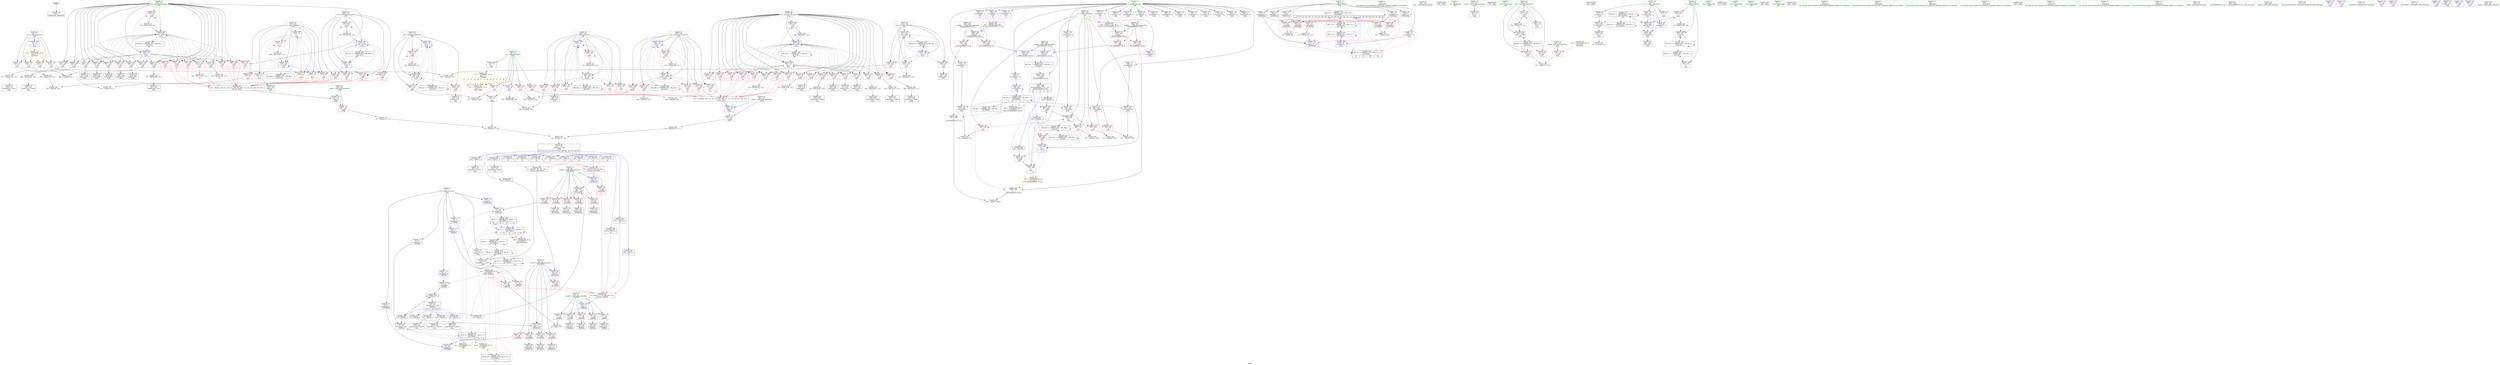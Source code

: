 digraph "SVFG" {
	label="SVFG";

	Node0x55d1ea796920 [shape=record,color=grey,label="{NodeID: 0\nNullPtr}"];
	Node0x55d1ea796920 -> Node0x55d1ea7cc430[style=solid];
	Node0x55d1ea7e77c0 [shape=record,color=grey,label="{NodeID: 443\n261 = cmp(259, 260, )\n}"];
	Node0x55d1ea7dad50 [shape=record,color=blue,label="{NodeID: 277\n147\<--14\ni\<--\nmain\n}"];
	Node0x55d1ea7dad50 -> Node0x55d1ea7d3ae0[style=dashed];
	Node0x55d1ea7dad50 -> Node0x55d1ea7d3bb0[style=dashed];
	Node0x55d1ea7dad50 -> Node0x55d1ea7d3c80[style=dashed];
	Node0x55d1ea7dad50 -> Node0x55d1ea7d3d50[style=dashed];
	Node0x55d1ea7dad50 -> Node0x55d1ea7d3e20[style=dashed];
	Node0x55d1ea7dad50 -> Node0x55d1ea7d3ef0[style=dashed];
	Node0x55d1ea7dad50 -> Node0x55d1ea7db230[style=dashed];
	Node0x55d1ea7dad50 -> Node0x55d1ea803d60[style=dashed];
	Node0x55d1ea7ceb60 [shape=record,color=red,label="{NodeID: 194\n259\<--155\n\<--i40\nmain\n}"];
	Node0x55d1ea7ceb60 -> Node0x55d1ea7e77c0[style=solid];
	Node0x55d1ea7cbea0 [shape=record,color=purple,label="{NodeID: 111\n360\<--4\narrayidx97\<--A\nmain\n}"];
	Node0x55d1ea7aee90 [shape=record,color=green,label="{NodeID: 28\n126\<--127\nj.addr\<--j.addr_field_insensitive\n_Z2idii\n}"];
	Node0x55d1ea7aee90 -> Node0x55d1ea7d36d0[style=solid];
	Node0x55d1ea7aee90 -> Node0x55d1ea7daae0[style=solid];
	Node0x55d1ea8355c0 [shape=record,color=black,label="{NodeID: 637\n375 = PHI(121, )\n|{<s0>21}}"];
	Node0x55d1ea8355c0:s0 -> Node0x55d1ea837360[style=solid,color=red];
	Node0x55d1ea7dc410 [shape=record,color=blue,label="{NodeID: 305\n488\<--502\nretval\<--\n_ZSt3minIiERKT_S2_S2_\n}"];
	Node0x55d1ea7dc410 -> Node0x55d1ea7fa860[style=dashed];
	Node0x55d1ea7d0220 [shape=record,color=red,label="{NodeID: 222\n350\<--157\n\<--j44\nmain\n|{<s0>16}}"];
	Node0x55d1ea7d0220:s0 -> Node0x55d1ea837ec0[style=solid,color=red];
	Node0x55d1ea7d1cd0 [shape=record,color=red,label="{NodeID: 139\n260\<--13\n\<--m\nmain\n}"];
	Node0x55d1ea7d1cd0 -> Node0x55d1ea7e77c0[style=solid];
	Node0x55d1ea7cc940 [shape=record,color=black,label="{NodeID: 56\n32\<--59\n_Z4FINDi_ret\<--cond\n_Z4FINDi\n|{<s0>1|<s1>2|<s2>3|<s3>28|<s4>30|<s5>33}}"];
	Node0x55d1ea7cc940:s0 -> Node0x55d1ea838760[style=solid,color=blue];
	Node0x55d1ea7cc940:s1 -> Node0x55d1ea838a20[style=solid,color=blue];
	Node0x55d1ea7cc940:s2 -> Node0x55d1ea838b30[style=solid,color=blue];
	Node0x55d1ea7cc940:s3 -> Node0x55d1ea836500[style=solid,color=blue];
	Node0x55d1ea7cc940:s4 -> Node0x55d1ea835cc0[style=solid,color=blue];
	Node0x55d1ea7cc940:s5 -> Node0x55d1ea836780[style=solid,color=blue];
	Node0x55d1ea838e90 [shape=record,color=black,label="{NodeID: 665\n305 = PHI(485, )\n}"];
	Node0x55d1ea838e90 -> Node0x55d1ea7d9590[style=solid];
	Node0x55d1ea806a60 [shape=record,color=black,label="{NodeID: 499\nMR_46V_2 = PHI(MR_46V_3, MR_46V_1, )\npts\{166 \}\n}"];
	Node0x55d1ea806a60 -> Node0x55d1ea7dbd90[style=dashed];
	Node0x55d1ea806a60 -> Node0x55d1ea806a60[style=dashed];
	Node0x55d1ea7e4f40 [shape=record,color=grey,label="{NodeID: 416\n342 = Binary(341, 114, )\n}"];
	Node0x55d1ea7e4f40 -> Node0x55d1ea7ce000[style=solid];
	Node0x55d1ea7d9730 [shape=record,color=red,label="{NodeID: 250\n325\<--324\n\<--arrayidx79\nmain\n}"];
	Node0x55d1ea7d9730 -> Node0x55d1ea7e7c40[style=solid];
	Node0x55d1ea7d3390 [shape=record,color=red,label="{NodeID: 167\n102\<--101\n\<--arrayidx9\n_Z5UNIONii\n}"];
	Node0x55d1ea7d3390 -> Node0x55d1ea7e83c0[style=solid];
	Node0x55d1ea7ce000 [shape=record,color=black,label="{NodeID: 84\n343\<--342\nidxprom88\<--sub87\nmain\n}"];
	Node0x55d1ea7969b0 [shape=record,color=green,label="{NodeID: 1\n14\<--1\n\<--dummyObj\nCan only get source location for instruction, argument, global var or function.}"];
	Node0x55d1ea7e7940 [shape=record,color=grey,label="{NodeID: 444\n367 = cmp(365, 366, )\n}"];
	Node0x55d1ea7dae20 [shape=record,color=blue,label="{NodeID: 278\n149\<--14\nj\<--\nmain\n}"];
	Node0x55d1ea7dae20 -> Node0x55d1ea7d3fc0[style=dashed];
	Node0x55d1ea7dae20 -> Node0x55d1ea7d4090[style=dashed];
	Node0x55d1ea7dae20 -> Node0x55d1ea7d4160[style=dashed];
	Node0x55d1ea7dae20 -> Node0x55d1ea7d4230[style=dashed];
	Node0x55d1ea7dae20 -> Node0x55d1ea7d4300[style=dashed];
	Node0x55d1ea7dae20 -> Node0x55d1ea7d43d0[style=dashed];
	Node0x55d1ea7dae20 -> Node0x55d1ea7dae20[style=dashed];
	Node0x55d1ea7dae20 -> Node0x55d1ea7db160[style=dashed];
	Node0x55d1ea7dae20 -> Node0x55d1ea804260[style=dashed];
	Node0x55d1ea7cec30 [shape=record,color=red,label="{NodeID: 195\n269\<--155\n\<--i40\nmain\n}"];
	Node0x55d1ea7cec30 -> Node0x55d1ea7e4cc0[style=solid];
	Node0x55d1ea7cbf70 [shape=record,color=purple,label="{NodeID: 112\n364\<--4\narrayidx100\<--A\nmain\n}"];
	Node0x55d1ea7cbf70 -> Node0x55d1ea7d98d0[style=solid];
	Node0x55d1ea7aef60 [shape=record,color=green,label="{NodeID: 29\n138\<--139\nmain\<--main_field_insensitive\n}"];
	Node0x55d1ea835700 [shape=record,color=black,label="{NodeID: 638\n380 = PHI(121, )\n|{<s0>24}}"];
	Node0x55d1ea835700:s0 -> Node0x55d1ea837190[style=solid,color=red];
	Node0x55d1ea7dc4e0 [shape=record,color=blue,label="{NodeID: 306\n488\<--505\nretval\<--\n_ZSt3minIiERKT_S2_S2_\n}"];
	Node0x55d1ea7dc4e0 -> Node0x55d1ea7fa860[style=dashed];
	Node0x55d1ea7d02f0 [shape=record,color=red,label="{NodeID: 223\n353\<--157\n\<--j44\nmain\n}"];
	Node0x55d1ea7d02f0 -> Node0x55d1ea7e5e40[style=solid];
	Node0x55d1ea7d1da0 [shape=record,color=red,label="{NodeID: 140\n417\<--13\n\<--m\nmain\n}"];
	Node0x55d1ea7d1da0 -> Node0x55d1ea7e8b40[style=solid];
	Node0x55d1ea7cca10 [shape=record,color=black,label="{NodeID: 57\n79\<--78\nidxprom\<--\n_Z5UNIONii\n}"];
	Node0x55d1ea838fd0 [shape=record,color=black,label="{NodeID: 666\n169 = PHI()\n}"];
	Node0x55d1ea806f60 [shape=record,color=black,label="{NodeID: 500\nMR_48V_2 = PHI(MR_48V_3, MR_48V_1, )\npts\{50000 \}\n}"];
	Node0x55d1ea806f60 -> Node0x55d1ea808d60[style=dashed];
	Node0x55d1ea7e50c0 [shape=record,color=grey,label="{NodeID: 417\n224 = Binary(223, 114, )\n}"];
	Node0x55d1ea7e50c0 -> Node0x55d1ea7db230[style=solid];
	Node0x55d1ea7d9800 [shape=record,color=red,label="{NodeID: 251\n345\<--344\n\<--arrayidx89\nmain\n}"];
	Node0x55d1ea7d9800 -> Node0x55d1ea7e7ac0[style=solid];
	Node0x55d1ea7d3460 [shape=record,color=red,label="{NodeID: 168\n106\<--105\n\<--arrayidx11\n_Z5UNIONii\n}"];
	Node0x55d1ea7d3460 -> Node0x55d1ea7e83c0[style=solid];
	Node0x55d1ea7ce0d0 [shape=record,color=black,label="{NodeID: 85\n359\<--358\nidxprom96\<--\nmain\n}"];
	Node0x55d1ea7acc00 [shape=record,color=green,label="{NodeID: 2\n18\<--1\n.str\<--dummyObj\nGlob }"];
	Node0x55d1ea80f520 [shape=record,color=yellow,style=double,label="{NodeID: 528\n4V_1 = ENCHI(MR_4V_0)\npts\{70000 \}\nFun[_Z4FINDi]|{|<s4>1}}"];
	Node0x55d1ea80f520 -> Node0x55d1ea7d2690[style=dashed];
	Node0x55d1ea80f520 -> Node0x55d1ea7d2760[style=dashed];
	Node0x55d1ea80f520 -> Node0x55d1ea7d2830[style=dashed];
	Node0x55d1ea80f520 -> Node0x55d1ea809c60[style=dashed];
	Node0x55d1ea80f520:s4 -> Node0x55d1ea80f520[style=dashed,color=red];
	Node0x55d1ea7e7ac0 [shape=record,color=grey,label="{NodeID: 445\n347 = cmp(345, 346, )\n}"];
	Node0x55d1ea7daef0 [shape=record,color=blue,label="{NodeID: 279\n199\<--201\narrayidx10\<--\nmain\n}"];
	Node0x55d1ea7daef0 -> Node0x55d1ea7daef0[style=dashed];
	Node0x55d1ea7daef0 -> Node0x55d1ea808d60[style=dashed];
	Node0x55d1ea7ced00 [shape=record,color=red,label="{NodeID: 196\n276\<--155\n\<--i40\nmain\n}"];
	Node0x55d1ea7ced00 -> Node0x55d1ea7cd710[style=solid];
	Node0x55d1ea7cc040 [shape=record,color=purple,label="{NodeID: 113\n40\<--6\narrayidx\<--F\n_Z4FINDi\n}"];
	Node0x55d1ea7cc040 -> Node0x55d1ea7d2690[style=solid];
	Node0x55d1ea7af060 [shape=record,color=green,label="{NodeID: 30\n141\<--142\nretval\<--retval_field_insensitive\nmain\n}"];
	Node0x55d1ea7af060 -> Node0x55d1ea7dabb0[style=solid];
	Node0x55d1ea835840 [shape=record,color=black,label="{NodeID: 639\n384 = PHI(121, )\n|{<s0>24}}"];
	Node0x55d1ea835840:s0 -> Node0x55d1ea837360[style=solid,color=red];
	Node0x55d1ea7d03c0 [shape=record,color=red,label="{NodeID: 224\n361\<--157\n\<--j44\nmain\n}"];
	Node0x55d1ea7d03c0 -> Node0x55d1ea7e53c0[style=solid];
	Node0x55d1ea7d1e70 [shape=record,color=red,label="{NodeID: 141\n132\<--16\n\<--n\n_Z2idii\n}"];
	Node0x55d1ea7d1e70 -> Node0x55d1ea7e6d40[style=solid];
	Node0x55d1ea7ccae0 [shape=record,color=black,label="{NodeID: 58\n83\<--82\nidxprom2\<--\n_Z5UNIONii\n}"];
	Node0x55d1ea8390a0 [shape=record,color=black,label="{NodeID: 667\n179 = PHI()\n}"];
	Node0x55d1ea807460 [shape=record,color=black,label="{NodeID: 501\nMR_4V_2 = PHI(MR_4V_16, MR_4V_1, )\npts\{70000 \}\n}"];
	Node0x55d1ea807460 -> Node0x55d1ea809260[style=dashed];
	Node0x55d1ea7e5240 [shape=record,color=grey,label="{NodeID: 418\n254 = Binary(253, 114, )\n}"];
	Node0x55d1ea7e5240 -> Node0x55d1ea7db570[style=solid];
	Node0x55d1ea7d98d0 [shape=record,color=red,label="{NodeID: 252\n365\<--364\n\<--arrayidx100\nmain\n}"];
	Node0x55d1ea7d98d0 -> Node0x55d1ea7e7940[style=solid];
	Node0x55d1ea7d3530 [shape=record,color=red,label="{NodeID: 169\n112\<--111\n\<--arrayidx15\n_Z5UNIONii\n}"];
	Node0x55d1ea7d3530 -> Node0x55d1ea7e62c0[style=solid];
	Node0x55d1ea7ce1a0 [shape=record,color=black,label="{NodeID: 86\n363\<--362\nidxprom99\<--add98\nmain\n}"];
	Node0x55d1ea7ad9d0 [shape=record,color=green,label="{NodeID: 3\n20\<--1\n.str.1\<--dummyObj\nGlob }"];
	Node0x55d1ea7e7c40 [shape=record,color=grey,label="{NodeID: 446\n327 = cmp(325, 326, )\n}"];
	Node0x55d1ea7dafc0 [shape=record,color=blue,label="{NodeID: 280\n206\<--14\narrayidx13\<--\nmain\n}"];
	Node0x55d1ea7dafc0 -> Node0x55d1ea7fd960[style=dashed];
	Node0x55d1ea7cedd0 [shape=record,color=red,label="{NodeID: 197\n288\<--155\n\<--i40\nmain\n}"];
	Node0x55d1ea7cedd0 -> Node0x55d1ea7e5fc0[style=solid];
	Node0x55d1ea7cc110 [shape=record,color=purple,label="{NodeID: 114\n46\<--6\narrayidx2\<--F\n_Z4FINDi\n}"];
	Node0x55d1ea7cc110 -> Node0x55d1ea7d2760[style=solid];
	Node0x55d1ea7af130 [shape=record,color=green,label="{NodeID: 31\n143\<--144\ntests\<--tests_field_insensitive\nmain\n}"];
	Node0x55d1ea7af130 -> Node0x55d1ea7d37a0[style=solid];
	Node0x55d1ea835980 [shape=record,color=black,label="{NodeID: 640\n463 = PHI()\n}"];
	Node0x55d1ea7d0490 [shape=record,color=red,label="{NodeID: 225\n370\<--157\n\<--j44\nmain\n|{<s0>19}}"];
	Node0x55d1ea7d0490:s0 -> Node0x55d1ea837ec0[style=solid,color=red];
	Node0x55d1ea7d1f40 [shape=record,color=red,label="{NodeID: 142\n190\<--16\n\<--n\nmain\n}"];
	Node0x55d1ea7d1f40 -> Node0x55d1ea7e6140[style=solid];
	Node0x55d1ea7ccbb0 [shape=record,color=black,label="{NodeID: 59\n90\<--89\nidxprom4\<--\n_Z5UNIONii\n}"];
	Node0x55d1ea839170 [shape=record,color=black,label="{NodeID: 668\n204 = PHI(121, )\n}"];
	Node0x55d1ea839170 -> Node0x55d1ea7cd230[style=solid];
	Node0x55d1ea807960 [shape=record,color=black,label="{NodeID: 502\nMR_11V_2 = PHI(MR_11V_6, MR_11V_1, )\npts\{90000 \}\n}"];
	Node0x55d1ea807960 -> Node0x55d1ea7fca60[style=dashed];
	Node0x55d1ea807960 -> Node0x55d1ea7fd960[style=dashed];
	Node0x55d1ea807960 -> Node0x55d1ea807960[style=dashed];
	Node0x55d1ea7e53c0 [shape=record,color=grey,label="{NodeID: 419\n362 = Binary(361, 114, )\n}"];
	Node0x55d1ea7e53c0 -> Node0x55d1ea7ce1a0[style=solid];
	Node0x55d1ea7d99a0 [shape=record,color=red,label="{NodeID: 253\n432\<--431\n\<--arrayidx131\nmain\n}"];
	Node0x55d1ea7d99a0 -> Node0x55d1ea7ce340[style=solid];
	Node0x55d1ea7d3600 [shape=record,color=red,label="{NodeID: 170\n130\<--124\n\<--i.addr\n_Z2idii\n}"];
	Node0x55d1ea7d3600 -> Node0x55d1ea7e6ec0[style=solid];
	Node0x55d1ea7ce270 [shape=record,color=black,label="{NodeID: 87\n430\<--429\nidxprom130\<--call129\nmain\n}"];
	Node0x55d1ea7ada60 [shape=record,color=green,label="{NodeID: 4\n22\<--1\n.str.2\<--dummyObj\nGlob }"];
	Node0x55d1ea7e7dc0 [shape=record,color=grey,label="{NodeID: 447\n316 = cmp(308, 315, )\n}"];
	Node0x55d1ea7db090 [shape=record,color=blue,label="{NodeID: 281\n215\<--210\narrayidx17\<--call14\nmain\n}"];
	Node0x55d1ea7db090 -> Node0x55d1ea7db090[style=dashed];
	Node0x55d1ea7db090 -> Node0x55d1ea809260[style=dashed];
	Node0x55d1ea7ceea0 [shape=record,color=red,label="{NodeID: 198\n298\<--155\n\<--i40\nmain\n}"];
	Node0x55d1ea7ceea0 -> Node0x55d1ea7cda50[style=solid];
	Node0x55d1ea7cc1e0 [shape=record,color=purple,label="{NodeID: 115\n51\<--6\narrayidx4\<--F\n_Z4FINDi\n}"];
	Node0x55d1ea7cc1e0 -> Node0x55d1ea7da390[style=solid];
	Node0x55d1ea7af200 [shape=record,color=green,label="{NodeID: 32\n145\<--146\ntest\<--test_field_insensitive\nmain\n}"];
	Node0x55d1ea7af200 -> Node0x55d1ea7d3870[style=solid];
	Node0x55d1ea7af200 -> Node0x55d1ea7d3940[style=solid];
	Node0x55d1ea7af200 -> Node0x55d1ea7d3a10[style=solid];
	Node0x55d1ea7af200 -> Node0x55d1ea7dac80[style=solid];
	Node0x55d1ea7af200 -> Node0x55d1ea7dc1a0[style=solid];
	Node0x55d1ea835a50 [shape=record,color=black,label="{NodeID: 641\n470 = PHI()\n}"];
	Node0x55d1ea7d0560 [shape=record,color=red,label="{NodeID: 226\n373\<--157\n\<--j44\nmain\n}"];
	Node0x55d1ea7d0560 -> Node0x55d1ea7e59c0[style=solid];
	Node0x55d1ea7d2010 [shape=record,color=red,label="{NodeID: 143\n236\<--16\n\<--n\nmain\n}"];
	Node0x55d1ea7d2010 -> Node0x55d1ea7e8840[style=solid];
	Node0x55d1ea7ccc80 [shape=record,color=black,label="{NodeID: 60\n96\<--95\nidxprom6\<--\n_Z5UNIONii\n}"];
	Node0x55d1ea839310 [shape=record,color=black,label="{NodeID: 669\n210 = PHI(121, )\n}"];
	Node0x55d1ea839310 -> Node0x55d1ea7db090[style=solid];
	Node0x55d1ea807e60 [shape=record,color=black,label="{NodeID: 503\nMR_52V_2 = PHI(MR_52V_3, MR_52V_1, )\npts\{120000 \}\n}"];
	Node0x55d1ea807e60 -> Node0x55d1ea807e60[style=dashed];
	Node0x55d1ea807e60 -> Node0x55d1ea80b060[style=dashed];
	Node0x55d1ea7e5540 [shape=record,color=grey,label="{NodeID: 420\n319 = Binary(318, 114, )\n}"];
	Node0x55d1ea7e5540 -> Node0x55d1ea7cdd90[style=solid];
	Node0x55d1ea7d9a70 [shape=record,color=red,label="{NodeID: 254\n460\<--459\n\<--arrayidx147\nmain\n}"];
	Node0x55d1ea7d9a70 -> Node0x55d1ea7ce5b0[style=solid];
	Node0x55d1ea7d36d0 [shape=record,color=red,label="{NodeID: 171\n134\<--126\n\<--j.addr\n_Z2idii\n}"];
	Node0x55d1ea7d36d0 -> Node0x55d1ea7e7040[style=solid];
	Node0x55d1ea7ce340 [shape=record,color=black,label="{NodeID: 88\n433\<--432\nconv\<--\nmain\n}"];
	Node0x55d1ea7ce340 -> Node0x55d1ea7e8cc0[style=solid];
	Node0x55d1ea7adbb0 [shape=record,color=green,label="{NodeID: 5\n24\<--1\n.str.3\<--dummyObj\nGlob }"];
	Node0x55d1ea80f7f0 [shape=record,color=yellow,style=double,label="{NodeID: 531\n4V_1 = ENCHI(MR_4V_0)\npts\{70000 \}\nFun[_Z5UNIONii]|{<s0>2}}"];
	Node0x55d1ea80f7f0:s0 -> Node0x55d1ea80f520[style=dashed,color=red];
	Node0x55d1ea7e7f40 [shape=record,color=grey,label="{NodeID: 448\n231 = cmp(229, 230, )\n}"];
	Node0x55d1ea7db160 [shape=record,color=blue,label="{NodeID: 282\n149\<--219\nj\<--inc\nmain\n}"];
	Node0x55d1ea7db160 -> Node0x55d1ea7d3fc0[style=dashed];
	Node0x55d1ea7db160 -> Node0x55d1ea7d4090[style=dashed];
	Node0x55d1ea7db160 -> Node0x55d1ea7d4160[style=dashed];
	Node0x55d1ea7db160 -> Node0x55d1ea7d4230[style=dashed];
	Node0x55d1ea7db160 -> Node0x55d1ea7d4300[style=dashed];
	Node0x55d1ea7db160 -> Node0x55d1ea7d43d0[style=dashed];
	Node0x55d1ea7db160 -> Node0x55d1ea7dae20[style=dashed];
	Node0x55d1ea7db160 -> Node0x55d1ea7db160[style=dashed];
	Node0x55d1ea7db160 -> Node0x55d1ea804260[style=dashed];
	Node0x55d1ea7cef70 [shape=record,color=red,label="{NodeID: 199\n309\<--155\n\<--i40\nmain\n}"];
	Node0x55d1ea7cef70 -> Node0x55d1ea7cdbf0[style=solid];
	Node0x55d1ea7d0a20 [shape=record,color=purple,label="{NodeID: 116\n56\<--6\narrayidx6\<--F\n_Z4FINDi\n}"];
	Node0x55d1ea7d0a20 -> Node0x55d1ea7d2830[style=solid];
	Node0x55d1ea7ca6c0 [shape=record,color=green,label="{NodeID: 33\n147\<--148\ni\<--i_field_insensitive\nmain\n}"];
	Node0x55d1ea7ca6c0 -> Node0x55d1ea7d3ae0[style=solid];
	Node0x55d1ea7ca6c0 -> Node0x55d1ea7d3bb0[style=solid];
	Node0x55d1ea7ca6c0 -> Node0x55d1ea7d3c80[style=solid];
	Node0x55d1ea7ca6c0 -> Node0x55d1ea7d3d50[style=solid];
	Node0x55d1ea7ca6c0 -> Node0x55d1ea7d3e20[style=solid];
	Node0x55d1ea7ca6c0 -> Node0x55d1ea7d3ef0[style=solid];
	Node0x55d1ea7ca6c0 -> Node0x55d1ea7dad50[style=solid];
	Node0x55d1ea7ca6c0 -> Node0x55d1ea7db230[style=solid];
	Node0x55d1ea835b20 [shape=record,color=black,label="{NodeID: 642\n442 = PHI(121, )\n|{<s0>30}}"];
	Node0x55d1ea835b20:s0 -> Node0x55d1ea836d60[style=solid,color=red];
	Node0x55d1ea7d0630 [shape=record,color=red,label="{NodeID: 227\n379\<--157\n\<--j44\nmain\n|{<s0>22}}"];
	Node0x55d1ea7d0630:s0 -> Node0x55d1ea837ec0[style=solid,color=red];
	Node0x55d1ea7d20e0 [shape=record,color=red,label="{NodeID: 144\n266\<--16\n\<--n\nmain\n}"];
	Node0x55d1ea7d20e0 -> Node0x55d1ea7e7640[style=solid];
	Node0x55d1ea7ccd50 [shape=record,color=black,label="{NodeID: 61\n100\<--99\nidxprom8\<--\n_Z5UNIONii\n}"];
	Node0x55d1ea839450 [shape=record,color=black,label="{NodeID: 670\n213 = PHI(121, )\n}"];
	Node0x55d1ea839450 -> Node0x55d1ea7cd300[style=solid];
	Node0x55d1ea7e56c0 [shape=record,color=grey,label="{NodeID: 421\n136 = Binary(133, 135, )\n}"];
	Node0x55d1ea7e56c0 -> Node0x55d1ea7ccfc0[style=solid];
	Node0x55d1ea7d9b40 [shape=record,color=red,label="{NodeID: 255\n508\<--488\n\<--retval\n_ZSt3minIiERKT_S2_S2_\n}"];
	Node0x55d1ea7d9b40 -> Node0x55d1ea7ce680[style=solid];
	Node0x55d1ea7d37a0 [shape=record,color=red,label="{NodeID: 172\n175\<--143\n\<--tests\nmain\n}"];
	Node0x55d1ea7d37a0 -> Node0x55d1ea7e9140[style=solid];
	Node0x55d1ea7ce410 [shape=record,color=black,label="{NodeID: 89\n444\<--443\nidxprom137\<--call136\nmain\n}"];
	Node0x55d1ea7adc40 [shape=record,color=green,label="{NodeID: 6\n26\<--1\n.str.4\<--dummyObj\nGlob }"];
	Node0x55d1ea7e80c0 [shape=record,color=grey,label="{NodeID: 449\n86 = cmp(81, 85, )\n}"];
	Node0x55d1ea7db230 [shape=record,color=blue,label="{NodeID: 283\n147\<--224\ni\<--inc19\nmain\n}"];
	Node0x55d1ea7db230 -> Node0x55d1ea7d3ae0[style=dashed];
	Node0x55d1ea7db230 -> Node0x55d1ea7d3bb0[style=dashed];
	Node0x55d1ea7db230 -> Node0x55d1ea7d3c80[style=dashed];
	Node0x55d1ea7db230 -> Node0x55d1ea7d3d50[style=dashed];
	Node0x55d1ea7db230 -> Node0x55d1ea7d3e20[style=dashed];
	Node0x55d1ea7db230 -> Node0x55d1ea7d3ef0[style=dashed];
	Node0x55d1ea7db230 -> Node0x55d1ea7db230[style=dashed];
	Node0x55d1ea7db230 -> Node0x55d1ea803d60[style=dashed];
	Node0x55d1ea7cf040 [shape=record,color=red,label="{NodeID: 200\n318\<--155\n\<--i40\nmain\n}"];
	Node0x55d1ea7cf040 -> Node0x55d1ea7e5540[style=solid];
	Node0x55d1ea7d0af0 [shape=record,color=purple,label="{NodeID: 117\n91\<--6\narrayidx5\<--F\n_Z5UNIONii\n}"];
	Node0x55d1ea7d0af0 -> Node0x55d1ea7da7a0[style=solid];
	Node0x55d1ea7ca750 [shape=record,color=green,label="{NodeID: 34\n149\<--150\nj\<--j_field_insensitive\nmain\n}"];
	Node0x55d1ea7ca750 -> Node0x55d1ea7d3fc0[style=solid];
	Node0x55d1ea7ca750 -> Node0x55d1ea7d4090[style=solid];
	Node0x55d1ea7ca750 -> Node0x55d1ea7d4160[style=solid];
	Node0x55d1ea7ca750 -> Node0x55d1ea7d4230[style=solid];
	Node0x55d1ea7ca750 -> Node0x55d1ea7d4300[style=solid];
	Node0x55d1ea7ca750 -> Node0x55d1ea7d43d0[style=solid];
	Node0x55d1ea7ca750 -> Node0x55d1ea7dae20[style=solid];
	Node0x55d1ea7ca750 -> Node0x55d1ea7db160[style=solid];
	Node0x55d1ea835cc0 [shape=record,color=black,label="{NodeID: 643\n443 = PHI(32, )\n}"];
	Node0x55d1ea835cc0 -> Node0x55d1ea7ce410[style=solid];
	Node0x55d1ea7d0700 [shape=record,color=red,label="{NodeID: 228\n383\<--157\n\<--j44\nmain\n|{<s0>23}}"];
	Node0x55d1ea7d0700:s0 -> Node0x55d1ea837ec0[style=solid,color=red];
	Node0x55d1ea7d21b0 [shape=record,color=red,label="{NodeID: 145\n423\<--16\n\<--n\nmain\n}"];
	Node0x55d1ea7d21b0 -> Node0x55d1ea7e89c0[style=solid];
	Node0x55d1ea7cce20 [shape=record,color=black,label="{NodeID: 62\n104\<--103\nidxprom10\<--\n_Z5UNIONii\n}"];
	Node0x55d1ea839590 [shape=record,color=black,label="{NodeID: 671\n246 = PHI()\n}"];
	Node0x55d1ea7e5840 [shape=record,color=grey,label="{NodeID: 422\n219 = Binary(218, 114, )\n}"];
	Node0x55d1ea7e5840 -> Node0x55d1ea7db160[style=solid];
	Node0x55d1ea7d9c10 [shape=record,color=red,label="{NodeID: 256\n498\<--490\n\<--__a.addr\n_ZSt3minIiERKT_S2_S2_\n}"];
	Node0x55d1ea7d9c10 -> Node0x55d1ea7da020[style=solid];
	Node0x55d1ea7d3870 [shape=record,color=red,label="{NodeID: 173\n174\<--145\n\<--test\nmain\n}"];
	Node0x55d1ea7d3870 -> Node0x55d1ea7e9140[style=solid];
	Node0x55d1ea7ce4e0 [shape=record,color=black,label="{NodeID: 90\n458\<--457\nidxprom146\<--call145\nmain\n}"];
	Node0x55d1ea7ad6b0 [shape=record,color=green,label="{NodeID: 7\n28\<--1\n.str.5\<--dummyObj\nGlob }"];
	Node0x55d1ea80f9b0 [shape=record,color=yellow,style=double,label="{NodeID: 533\n19V_1 = ENCHI(MR_19V_0)\npts\{15 \}\nFun[main]}"];
	Node0x55d1ea80f9b0 -> Node0x55d1ea7d1b30[style=dashed];
	Node0x55d1ea80f9b0 -> Node0x55d1ea7d1c00[style=dashed];
	Node0x55d1ea80f9b0 -> Node0x55d1ea7d1cd0[style=dashed];
	Node0x55d1ea80f9b0 -> Node0x55d1ea7d1da0[style=dashed];
	Node0x55d1ea7e8240 [shape=record,color=grey,label="{NodeID: 450\n192 = cmp(189, 191, )\n}"];
	Node0x55d1ea7db300 [shape=record,color=blue,label="{NodeID: 284\n151\<--114\ni21\<--\nmain\n}"];
	Node0x55d1ea7db300 -> Node0x55d1ea7d44a0[style=dashed];
	Node0x55d1ea7db300 -> Node0x55d1ea7d4570[style=dashed];
	Node0x55d1ea7db300 -> Node0x55d1ea7d4640[style=dashed];
	Node0x55d1ea7db300 -> Node0x55d1ea7db570[style=dashed];
	Node0x55d1ea7db300 -> Node0x55d1ea804760[style=dashed];
	Node0x55d1ea7cf110 [shape=record,color=red,label="{NodeID: 201\n329\<--155\n\<--i40\nmain\n|{<s0>13}}"];
	Node0x55d1ea7cf110:s0 -> Node0x55d1ea837530[style=solid,color=red];
	Node0x55d1ea7d0bc0 [shape=record,color=purple,label="{NodeID: 118\n97\<--6\narrayidx7\<--F\n_Z5UNIONii\n}"];
	Node0x55d1ea7d0bc0 -> Node0x55d1ea7da870[style=solid];
	Node0x55d1ea7ca7e0 [shape=record,color=green,label="{NodeID: 35\n151\<--152\ni21\<--i21_field_insensitive\nmain\n}"];
	Node0x55d1ea7ca7e0 -> Node0x55d1ea7d44a0[style=solid];
	Node0x55d1ea7ca7e0 -> Node0x55d1ea7d4570[style=solid];
	Node0x55d1ea7ca7e0 -> Node0x55d1ea7d4640[style=solid];
	Node0x55d1ea7ca7e0 -> Node0x55d1ea7db300[style=solid];
	Node0x55d1ea7ca7e0 -> Node0x55d1ea7db570[style=solid];
	Node0x55d1ea835e00 [shape=record,color=black,label="{NodeID: 644\n452 = PHI()\n}"];
	Node0x55d1ea7d07d0 [shape=record,color=red,label="{NodeID: 229\n391\<--157\n\<--j44\nmain\n}"];
	Node0x55d1ea7d07d0 -> Node0x55d1ea7e6a40[style=solid];
	Node0x55d1ea7d2280 [shape=record,color=red,label="{NodeID: 146\n37\<--34\n\<--x.addr\n_Z4FINDi\n}"];
	Node0x55d1ea7d2280 -> Node0x55d1ea7e8540[style=solid];
	Node0x55d1ea7ccef0 [shape=record,color=black,label="{NodeID: 63\n110\<--109\nidxprom14\<--\n_Z5UNIONii\n}"];
	Node0x55d1ea808d60 [shape=record,color=black,label="{NodeID: 506\nMR_48V_3 = PHI(MR_48V_4, MR_48V_2, )\npts\{50000 \}\n|{|<s10>10|<s11>11|<s12>12}}"];
	Node0x55d1ea808d60 -> Node0x55d1ea7d93f0[style=dashed];
	Node0x55d1ea808d60 -> Node0x55d1ea7d94c0[style=dashed];
	Node0x55d1ea808d60 -> Node0x55d1ea7d9590[style=dashed];
	Node0x55d1ea808d60 -> Node0x55d1ea7d9660[style=dashed];
	Node0x55d1ea808d60 -> Node0x55d1ea7d9730[style=dashed];
	Node0x55d1ea808d60 -> Node0x55d1ea7d9800[style=dashed];
	Node0x55d1ea808d60 -> Node0x55d1ea7d98d0[style=dashed];
	Node0x55d1ea808d60 -> Node0x55d1ea7daef0[style=dashed];
	Node0x55d1ea808d60 -> Node0x55d1ea806f60[style=dashed];
	Node0x55d1ea808d60 -> Node0x55d1ea808d60[style=dashed];
	Node0x55d1ea808d60:s10 -> Node0x55d1ea80f170[style=dashed,color=red];
	Node0x55d1ea808d60:s11 -> Node0x55d1ea80f170[style=dashed,color=red];
	Node0x55d1ea808d60:s12 -> Node0x55d1ea80f170[style=dashed,color=red];
	Node0x55d1ea7e59c0 [shape=record,color=grey,label="{NodeID: 423\n374 = Binary(373, 114, )\n|{<s0>20}}"];
	Node0x55d1ea7e59c0:s0 -> Node0x55d1ea837ec0[style=solid,color=red];
	Node0x55d1ea7d9ce0 [shape=record,color=red,label="{NodeID: 257\n505\<--490\n\<--__a.addr\n_ZSt3minIiERKT_S2_S2_\n}"];
	Node0x55d1ea7d9ce0 -> Node0x55d1ea7dc4e0[style=solid];
	Node0x55d1ea7d3940 [shape=record,color=red,label="{NodeID: 174\n402\<--145\n\<--test\nmain\n}"];
	Node0x55d1ea7ce5b0 [shape=record,color=black,label="{NodeID: 91\n461\<--460\nconv148\<--\nmain\n}"];
	Node0x55d1ea7ad740 [shape=record,color=green,label="{NodeID: 8\n114\<--1\n\<--dummyObj\nCan only get source location for instruction, argument, global var or function.}"];
	Node0x55d1ea80fac0 [shape=record,color=yellow,style=double,label="{NodeID: 534\n13V_1 = ENCHI(MR_13V_0)\npts\{17 \}\nFun[main]|{|<s4>6|<s5>7|<s6>8|<s7>13|<s8>14|<s9>16|<s10>17|<s11>19|<s12>20|<s13>22|<s14>23|<s15>27|<s16>29|<s17>32}}"];
	Node0x55d1ea80fac0 -> Node0x55d1ea7d1f40[style=dashed];
	Node0x55d1ea80fac0 -> Node0x55d1ea7d2010[style=dashed];
	Node0x55d1ea80fac0 -> Node0x55d1ea7d20e0[style=dashed];
	Node0x55d1ea80fac0 -> Node0x55d1ea7d21b0[style=dashed];
	Node0x55d1ea80fac0:s4 -> Node0x55d1ea810a80[style=dashed,color=red];
	Node0x55d1ea80fac0:s5 -> Node0x55d1ea810a80[style=dashed,color=red];
	Node0x55d1ea80fac0:s6 -> Node0x55d1ea810a80[style=dashed,color=red];
	Node0x55d1ea80fac0:s7 -> Node0x55d1ea810a80[style=dashed,color=red];
	Node0x55d1ea80fac0:s8 -> Node0x55d1ea810a80[style=dashed,color=red];
	Node0x55d1ea80fac0:s9 -> Node0x55d1ea810a80[style=dashed,color=red];
	Node0x55d1ea80fac0:s10 -> Node0x55d1ea810a80[style=dashed,color=red];
	Node0x55d1ea80fac0:s11 -> Node0x55d1ea810a80[style=dashed,color=red];
	Node0x55d1ea80fac0:s12 -> Node0x55d1ea810a80[style=dashed,color=red];
	Node0x55d1ea80fac0:s13 -> Node0x55d1ea810a80[style=dashed,color=red];
	Node0x55d1ea80fac0:s14 -> Node0x55d1ea810a80[style=dashed,color=red];
	Node0x55d1ea80fac0:s15 -> Node0x55d1ea810a80[style=dashed,color=red];
	Node0x55d1ea80fac0:s16 -> Node0x55d1ea810a80[style=dashed,color=red];
	Node0x55d1ea80fac0:s17 -> Node0x55d1ea810a80[style=dashed,color=red];
	Node0x55d1ea7e83c0 [shape=record,color=grey,label="{NodeID: 451\n107 = cmp(102, 106, )\n}"];
	Node0x55d1ea7db3d0 [shape=record,color=blue,label="{NodeID: 285\n153\<--114\nj25\<--\nmain\n}"];
	Node0x55d1ea7db3d0 -> Node0x55d1ea7d4710[style=dashed];
	Node0x55d1ea7db3d0 -> Node0x55d1ea7ce9c0[style=dashed];
	Node0x55d1ea7db3d0 -> Node0x55d1ea7cea90[style=dashed];
	Node0x55d1ea7db3d0 -> Node0x55d1ea7db3d0[style=dashed];
	Node0x55d1ea7db3d0 -> Node0x55d1ea7db4a0[style=dashed];
	Node0x55d1ea7db3d0 -> Node0x55d1ea804c60[style=dashed];
	Node0x55d1ea7cf1e0 [shape=record,color=red,label="{NodeID: 202\n332\<--155\n\<--i40\nmain\n}"];
	Node0x55d1ea7cf1e0 -> Node0x55d1ea7e5b40[style=solid];
	Node0x55d1ea7d0c90 [shape=record,color=purple,label="{NodeID: 119\n215\<--6\narrayidx17\<--F\nmain\n}"];
	Node0x55d1ea7d0c90 -> Node0x55d1ea7db090[style=solid];
	Node0x55d1ea7ca870 [shape=record,color=green,label="{NodeID: 36\n153\<--154\nj25\<--j25_field_insensitive\nmain\n}"];
	Node0x55d1ea7ca870 -> Node0x55d1ea7d4710[style=solid];
	Node0x55d1ea7ca870 -> Node0x55d1ea7ce9c0[style=solid];
	Node0x55d1ea7ca870 -> Node0x55d1ea7cea90[style=solid];
	Node0x55d1ea7ca870 -> Node0x55d1ea7db3d0[style=solid];
	Node0x55d1ea7ca870 -> Node0x55d1ea7db4a0[style=solid];
	Node0x55d1ea835ed0 [shape=record,color=black,label="{NodeID: 645\n331 = PHI(121, )\n|{<s0>15}}"];
	Node0x55d1ea835ed0:s0 -> Node0x55d1ea837190[style=solid,color=red];
	Node0x55d1ea7d08a0 [shape=record,color=red,label="{NodeID: 230\n308\<--159\n\<--k\nmain\n}"];
	Node0x55d1ea7d08a0 -> Node0x55d1ea7e7dc0[style=solid];
	Node0x55d1ea7d2350 [shape=record,color=red,label="{NodeID: 147\n38\<--34\n\<--x.addr\n_Z4FINDi\n}"];
	Node0x55d1ea7d2350 -> Node0x55d1ea7cc600[style=solid];
	Node0x55d1ea7ccfc0 [shape=record,color=black,label="{NodeID: 64\n121\<--136\n_Z2idii_ret\<--add\n_Z2idii\n|{<s0>6|<s1>7|<s2>8|<s3>13|<s4>14|<s5>16|<s6>17|<s7>19|<s8>20|<s9>22|<s10>23|<s11>27|<s12>29|<s13>32}}"];
	Node0x55d1ea7ccfc0:s0 -> Node0x55d1ea839170[style=solid,color=blue];
	Node0x55d1ea7ccfc0:s1 -> Node0x55d1ea839310[style=solid,color=blue];
	Node0x55d1ea7ccfc0:s2 -> Node0x55d1ea839450[style=solid,color=blue];
	Node0x55d1ea7ccfc0:s3 -> Node0x55d1ea835ed0[style=solid,color=blue];
	Node0x55d1ea7ccfc0:s4 -> Node0x55d1ea836040[style=solid,color=blue];
	Node0x55d1ea7ccfc0:s5 -> Node0x55d1ea836180[style=solid,color=blue];
	Node0x55d1ea7ccfc0:s6 -> Node0x55d1ea8351d0[style=solid,color=blue];
	Node0x55d1ea7ccfc0:s7 -> Node0x55d1ea8354c0[style=solid,color=blue];
	Node0x55d1ea7ccfc0:s8 -> Node0x55d1ea8355c0[style=solid,color=blue];
	Node0x55d1ea7ccfc0:s9 -> Node0x55d1ea835700[style=solid,color=blue];
	Node0x55d1ea7ccfc0:s10 -> Node0x55d1ea835840[style=solid,color=blue];
	Node0x55d1ea7ccfc0:s11 -> Node0x55d1ea836390[style=solid,color=blue];
	Node0x55d1ea7ccfc0:s12 -> Node0x55d1ea835b20[style=solid,color=blue];
	Node0x55d1ea7ccfc0:s13 -> Node0x55d1ea836640[style=solid,color=blue];
	Node0x55d1ea809260 [shape=record,color=black,label="{NodeID: 507\nMR_4V_3 = PHI(MR_4V_4, MR_4V_2, )\npts\{70000 \}\n}"];
	Node0x55d1ea809260 -> Node0x55d1ea7db090[style=dashed];
	Node0x55d1ea809260 -> Node0x55d1ea7fc970[style=dashed];
	Node0x55d1ea809260 -> Node0x55d1ea807460[style=dashed];
	Node0x55d1ea809260 -> Node0x55d1ea809260[style=dashed];
	Node0x55d1ea809260 -> Node0x55d1ea80ab60[style=dashed];
	Node0x55d1ea7e5b40 [shape=record,color=grey,label="{NodeID: 424\n333 = Binary(332, 114, )\n|{<s0>14}}"];
	Node0x55d1ea7e5b40:s0 -> Node0x55d1ea837530[style=solid,color=red];
	Node0x55d1ea7d9db0 [shape=record,color=red,label="{NodeID: 258\n496\<--492\n\<--__b.addr\n_ZSt3minIiERKT_S2_S2_\n}"];
	Node0x55d1ea7d9db0 -> Node0x55d1ea7d9f50[style=solid];
	Node0x55d1ea7d3a10 [shape=record,color=red,label="{NodeID: 175\n477\<--145\n\<--test\nmain\n}"];
	Node0x55d1ea7d3a10 -> Node0x55d1ea7e74c0[style=solid];
	Node0x55d1ea7ce680 [shape=record,color=black,label="{NodeID: 92\n485\<--508\n_ZSt3minIiERKT_S2_S2__ret\<--\n_ZSt3minIiERKT_S2_S2_\n|{<s0>10|<s1>11|<s2>12}}"];
	Node0x55d1ea7ce680:s0 -> Node0x55d1ea838c40[style=solid,color=blue];
	Node0x55d1ea7ce680:s1 -> Node0x55d1ea838d50[style=solid,color=blue];
	Node0x55d1ea7ce680:s2 -> Node0x55d1ea838e90[style=solid,color=blue];
	Node0x55d1ea7af310 [shape=record,color=green,label="{NodeID: 9\n201\<--1\n\<--dummyObj\nCan only get source location for instruction, argument, global var or function.}"];
	Node0x55d1ea7e8540 [shape=record,color=grey,label="{NodeID: 452\n42 = cmp(37, 41, )\n}"];
	Node0x55d1ea7db4a0 [shape=record,color=blue,label="{NodeID: 286\n153\<--249\nj25\<--inc35\nmain\n}"];
	Node0x55d1ea7db4a0 -> Node0x55d1ea7d4710[style=dashed];
	Node0x55d1ea7db4a0 -> Node0x55d1ea7ce9c0[style=dashed];
	Node0x55d1ea7db4a0 -> Node0x55d1ea7cea90[style=dashed];
	Node0x55d1ea7db4a0 -> Node0x55d1ea7db3d0[style=dashed];
	Node0x55d1ea7db4a0 -> Node0x55d1ea7db4a0[style=dashed];
	Node0x55d1ea7db4a0 -> Node0x55d1ea804c60[style=dashed];
	Node0x55d1ea7cf2b0 [shape=record,color=red,label="{NodeID: 203\n338\<--155\n\<--i40\nmain\n}"];
	Node0x55d1ea7cf2b0 -> Node0x55d1ea7cdf30[style=solid];
	Node0x55d1ea7d0d60 [shape=record,color=purple,label="{NodeID: 120\n80\<--8\narrayidx\<--R\n_Z5UNIONii\n}"];
	Node0x55d1ea7d0d60 -> Node0x55d1ea7d31f0[style=solid];
	Node0x55d1ea7ca900 [shape=record,color=green,label="{NodeID: 37\n155\<--156\ni40\<--i40_field_insensitive\nmain\n}"];
	Node0x55d1ea7ca900 -> Node0x55d1ea7ceb60[style=solid];
	Node0x55d1ea7ca900 -> Node0x55d1ea7cec30[style=solid];
	Node0x55d1ea7ca900 -> Node0x55d1ea7ced00[style=solid];
	Node0x55d1ea7ca900 -> Node0x55d1ea7cedd0[style=solid];
	Node0x55d1ea7ca900 -> Node0x55d1ea7ceea0[style=solid];
	Node0x55d1ea7ca900 -> Node0x55d1ea7cef70[style=solid];
	Node0x55d1ea7ca900 -> Node0x55d1ea7cf040[style=solid];
	Node0x55d1ea7ca900 -> Node0x55d1ea7cf110[style=solid];
	Node0x55d1ea7ca900 -> Node0x55d1ea7cf1e0[style=solid];
	Node0x55d1ea7ca900 -> Node0x55d1ea7cf2b0[style=solid];
	Node0x55d1ea7ca900 -> Node0x55d1ea7cf380[style=solid];
	Node0x55d1ea7ca900 -> Node0x55d1ea7cf450[style=solid];
	Node0x55d1ea7ca900 -> Node0x55d1ea7cf520[style=solid];
	Node0x55d1ea7ca900 -> Node0x55d1ea7cf5f0[style=solid];
	Node0x55d1ea7ca900 -> Node0x55d1ea7cf6c0[style=solid];
	Node0x55d1ea7ca900 -> Node0x55d1ea7cf790[style=solid];
	Node0x55d1ea7ca900 -> Node0x55d1ea7cf860[style=solid];
	Node0x55d1ea7ca900 -> Node0x55d1ea7cf930[style=solid];
	Node0x55d1ea7ca900 -> Node0x55d1ea7db640[style=solid];
	Node0x55d1ea7ca900 -> Node0x55d1ea7dbb20[style=solid];
	Node0x55d1ea836040 [shape=record,color=black,label="{NodeID: 646\n335 = PHI(121, )\n|{<s0>15}}"];
	Node0x55d1ea836040:s0 -> Node0x55d1ea837360[style=solid,color=red];
	Node0x55d1ea7d8800 [shape=record,color=red,label="{NodeID: 231\n326\<--159\n\<--k\nmain\n}"];
	Node0x55d1ea7d8800 -> Node0x55d1ea7e7c40[style=solid];
	Node0x55d1ea7d2420 [shape=record,color=red,label="{NodeID: 148\n44\<--34\n\<--x.addr\n_Z4FINDi\n}"];
	Node0x55d1ea7d2420 -> Node0x55d1ea7cc6d0[style=solid];
	Node0x55d1ea7cd090 [shape=record,color=black,label="{NodeID: 65\n195\<--194\nidxprom\<--\nmain\n}"];
	Node0x55d1ea7e5cc0 [shape=record,color=grey,label="{NodeID: 425\n382 = Binary(381, 114, )\n|{<s0>23}}"];
	Node0x55d1ea7e5cc0:s0 -> Node0x55d1ea837530[style=solid,color=red];
	Node0x55d1ea7d9e80 [shape=record,color=red,label="{NodeID: 259\n502\<--492\n\<--__b.addr\n_ZSt3minIiERKT_S2_S2_\n}"];
	Node0x55d1ea7d9e80 -> Node0x55d1ea7dc410[style=solid];
	Node0x55d1ea7d3ae0 [shape=record,color=red,label="{NodeID: 176\n182\<--147\n\<--i\nmain\n}"];
	Node0x55d1ea7d3ae0 -> Node0x55d1ea7e8fc0[style=solid];
	Node0x55d1ea7ce750 [shape=record,color=purple,label="{NodeID: 93\n196\<--4\narrayidx\<--A\nmain\n}"];
	Node0x55d1ea7af3a0 [shape=record,color=green,label="{NodeID: 10\n401\<--1\n\<--dummyObj\nCan only get source location for instruction, argument, global var or function.}"];
	Node0x55d1ea80fc80 [shape=record,color=yellow,style=double,label="{NodeID: 536\n24V_1 = ENCHI(MR_24V_0)\npts\{144 \}\nFun[main]}"];
	Node0x55d1ea80fc80 -> Node0x55d1ea7d37a0[style=dashed];
	Node0x55d1ea7e86c0 [shape=record,color=grey,label="{NodeID: 453\n449 = cmp(448, 114, )\n}"];
	Node0x55d1ea7db570 [shape=record,color=blue,label="{NodeID: 287\n151\<--254\ni21\<--inc38\nmain\n}"];
	Node0x55d1ea7db570 -> Node0x55d1ea7d44a0[style=dashed];
	Node0x55d1ea7db570 -> Node0x55d1ea7d4570[style=dashed];
	Node0x55d1ea7db570 -> Node0x55d1ea7d4640[style=dashed];
	Node0x55d1ea7db570 -> Node0x55d1ea7db570[style=dashed];
	Node0x55d1ea7db570 -> Node0x55d1ea804760[style=dashed];
	Node0x55d1ea7cf380 [shape=record,color=red,label="{NodeID: 204\n349\<--155\n\<--i40\nmain\n|{<s0>16}}"];
	Node0x55d1ea7cf380:s0 -> Node0x55d1ea837530[style=solid,color=red];
	Node0x55d1ea7d0e30 [shape=record,color=purple,label="{NodeID: 121\n84\<--8\narrayidx3\<--R\n_Z5UNIONii\n}"];
	Node0x55d1ea7d0e30 -> Node0x55d1ea7d32c0[style=solid];
	Node0x55d1ea7ca990 [shape=record,color=green,label="{NodeID: 38\n157\<--158\nj44\<--j44_field_insensitive\nmain\n}"];
	Node0x55d1ea7ca990 -> Node0x55d1ea7cfa00[style=solid];
	Node0x55d1ea7ca990 -> Node0x55d1ea7cfad0[style=solid];
	Node0x55d1ea7ca990 -> Node0x55d1ea7cfba0[style=solid];
	Node0x55d1ea7ca990 -> Node0x55d1ea7cfc70[style=solid];
	Node0x55d1ea7ca990 -> Node0x55d1ea7cfd40[style=solid];
	Node0x55d1ea7ca990 -> Node0x55d1ea7cfe10[style=solid];
	Node0x55d1ea7ca990 -> Node0x55d1ea7cfee0[style=solid];
	Node0x55d1ea7ca990 -> Node0x55d1ea7cffb0[style=solid];
	Node0x55d1ea7ca990 -> Node0x55d1ea7d0080[style=solid];
	Node0x55d1ea7ca990 -> Node0x55d1ea7d0150[style=solid];
	Node0x55d1ea7ca990 -> Node0x55d1ea7d0220[style=solid];
	Node0x55d1ea7ca990 -> Node0x55d1ea7d02f0[style=solid];
	Node0x55d1ea7ca990 -> Node0x55d1ea7d03c0[style=solid];
	Node0x55d1ea7ca990 -> Node0x55d1ea7d0490[style=solid];
	Node0x55d1ea7ca990 -> Node0x55d1ea7d0560[style=solid];
	Node0x55d1ea7ca990 -> Node0x55d1ea7d0630[style=solid];
	Node0x55d1ea7ca990 -> Node0x55d1ea7d0700[style=solid];
	Node0x55d1ea7ca990 -> Node0x55d1ea7d07d0[style=solid];
	Node0x55d1ea7ca990 -> Node0x55d1ea7db710[style=solid];
	Node0x55d1ea7ca990 -> Node0x55d1ea7dba50[style=solid];
	Node0x55d1ea836180 [shape=record,color=black,label="{NodeID: 647\n351 = PHI(121, )\n|{<s0>18}}"];
	Node0x55d1ea836180:s0 -> Node0x55d1ea837190[style=solid,color=red];
	Node0x55d1ea7d8890 [shape=record,color=red,label="{NodeID: 232\n346\<--159\n\<--k\nmain\n}"];
	Node0x55d1ea7d8890 -> Node0x55d1ea7e7ac0[style=solid];
	Node0x55d1ea7d24f0 [shape=record,color=red,label="{NodeID: 149\n49\<--34\n\<--x.addr\n_Z4FINDi\n}"];
	Node0x55d1ea7d24f0 -> Node0x55d1ea7cc7a0[style=solid];
	Node0x55d1ea7cd160 [shape=record,color=black,label="{NodeID: 66\n198\<--197\nidxprom9\<--\nmain\n}"];
	Node0x55d1ea809c60 [shape=record,color=black,label="{NodeID: 509\nMR_4V_4 = PHI(MR_4V_1, MR_4V_3, )\npts\{70000 \}\n|{<s0>1|<s1>2|<s2>3|<s3>3|<s4>28|<s5>30|<s6>33}}"];
	Node0x55d1ea809c60:s0 -> Node0x55d1ea7da390[style=dashed,color=blue];
	Node0x55d1ea809c60:s1 -> Node0x55d1ea8160f0[style=dashed,color=blue];
	Node0x55d1ea809c60:s2 -> Node0x55d1ea7da7a0[style=dashed,color=blue];
	Node0x55d1ea809c60:s3 -> Node0x55d1ea7da870[style=dashed,color=blue];
	Node0x55d1ea809c60:s4 -> Node0x55d1ea816e10[style=dashed,color=blue];
	Node0x55d1ea809c60:s5 -> Node0x55d1ea801560[style=dashed,color=blue];
	Node0x55d1ea809c60:s6 -> Node0x55d1ea80ab60[style=dashed,color=blue];
	Node0x55d1ea7e5e40 [shape=record,color=grey,label="{NodeID: 426\n354 = Binary(353, 114, )\n|{<s0>17}}"];
	Node0x55d1ea7e5e40:s0 -> Node0x55d1ea837ec0[style=solid,color=red];
	Node0x55d1ea7d9f50 [shape=record,color=red,label="{NodeID: 260\n497\<--496\n\<--\n_ZSt3minIiERKT_S2_S2_\n}"];
	Node0x55d1ea7d9f50 -> Node0x55d1ea7e8e40[style=solid];
	Node0x55d1ea7d3bb0 [shape=record,color=red,label="{NodeID: 177\n194\<--147\n\<--i\nmain\n}"];
	Node0x55d1ea7d3bb0 -> Node0x55d1ea7cd090[style=solid];
	Node0x55d1ea7ce820 [shape=record,color=purple,label="{NodeID: 94\n199\<--4\narrayidx10\<--A\nmain\n}"];
	Node0x55d1ea7ce820 -> Node0x55d1ea7daef0[style=solid];
	Node0x55d1ea7ac960 [shape=record,color=green,label="{NodeID: 11\n409\<--1\n\<--dummyObj\nCan only get source location for instruction, argument, global var or function.}"];
	Node0x55d1ea7e8840 [shape=record,color=grey,label="{NodeID: 454\n237 = cmp(235, 236, )\n}"];
	Node0x55d1ea7db640 [shape=record,color=blue,label="{NodeID: 288\n155\<--114\ni40\<--\nmain\n}"];
	Node0x55d1ea7db640 -> Node0x55d1ea7ceb60[style=dashed];
	Node0x55d1ea7db640 -> Node0x55d1ea7cec30[style=dashed];
	Node0x55d1ea7db640 -> Node0x55d1ea7ced00[style=dashed];
	Node0x55d1ea7db640 -> Node0x55d1ea7cedd0[style=dashed];
	Node0x55d1ea7db640 -> Node0x55d1ea7ceea0[style=dashed];
	Node0x55d1ea7db640 -> Node0x55d1ea7cef70[style=dashed];
	Node0x55d1ea7db640 -> Node0x55d1ea7cf040[style=dashed];
	Node0x55d1ea7db640 -> Node0x55d1ea7cf110[style=dashed];
	Node0x55d1ea7db640 -> Node0x55d1ea7cf1e0[style=dashed];
	Node0x55d1ea7db640 -> Node0x55d1ea7cf2b0[style=dashed];
	Node0x55d1ea7db640 -> Node0x55d1ea7cf380[style=dashed];
	Node0x55d1ea7db640 -> Node0x55d1ea7cf450[style=dashed];
	Node0x55d1ea7db640 -> Node0x55d1ea7cf520[style=dashed];
	Node0x55d1ea7db640 -> Node0x55d1ea7cf5f0[style=dashed];
	Node0x55d1ea7db640 -> Node0x55d1ea7cf6c0[style=dashed];
	Node0x55d1ea7db640 -> Node0x55d1ea7cf790[style=dashed];
	Node0x55d1ea7db640 -> Node0x55d1ea7cf860[style=dashed];
	Node0x55d1ea7db640 -> Node0x55d1ea7cf930[style=dashed];
	Node0x55d1ea7db640 -> Node0x55d1ea7dbb20[style=dashed];
	Node0x55d1ea7db640 -> Node0x55d1ea805160[style=dashed];
	Node0x55d1ea7cf450 [shape=record,color=red,label="{NodeID: 205\n352\<--155\n\<--i40\nmain\n|{<s0>17}}"];
	Node0x55d1ea7cf450:s0 -> Node0x55d1ea837530[style=solid,color=red];
	Node0x55d1ea7d0f00 [shape=record,color=purple,label="{NodeID: 122\n101\<--8\narrayidx9\<--R\n_Z5UNIONii\n}"];
	Node0x55d1ea7d0f00 -> Node0x55d1ea7d3390[style=solid];
	Node0x55d1ea7caa60 [shape=record,color=green,label="{NodeID: 39\n159\<--160\nk\<--k_field_insensitive\nmain\n|{|<s7>11|<s8>12}}"];
	Node0x55d1ea7caa60 -> Node0x55d1ea7d08a0[style=solid];
	Node0x55d1ea7caa60 -> Node0x55d1ea7d8800[style=solid];
	Node0x55d1ea7caa60 -> Node0x55d1ea7d8890[style=solid];
	Node0x55d1ea7caa60 -> Node0x55d1ea7d8960[style=solid];
	Node0x55d1ea7caa60 -> Node0x55d1ea7db7e0[style=solid];
	Node0x55d1ea7caa60 -> Node0x55d1ea7db8b0[style=solid];
	Node0x55d1ea7caa60 -> Node0x55d1ea7db980[style=solid];
	Node0x55d1ea7caa60:s7 -> Node0x55d1ea8368c0[style=solid,color=red];
	Node0x55d1ea7caa60:s8 -> Node0x55d1ea8368c0[style=solid,color=red];
	Node0x55d1ea8362c0 [shape=record,color=black,label="{NodeID: 648\n404 = PHI()\n}"];
	Node0x55d1ea801560 [shape=record,color=black,label="{NodeID: 482\nMR_4V_20 = PHI(MR_4V_19, MR_4V_18, )\npts\{70000 \}\n|{<s0>33}}"];
	Node0x55d1ea801560:s0 -> Node0x55d1ea80f520[style=dashed,color=red];
	Node0x55d1ea7d8960 [shape=record,color=red,label="{NodeID: 233\n366\<--159\n\<--k\nmain\n}"];
	Node0x55d1ea7d8960 -> Node0x55d1ea7e7940[style=solid];
	Node0x55d1ea7d25c0 [shape=record,color=red,label="{NodeID: 150\n54\<--34\n\<--x.addr\n_Z4FINDi\n}"];
	Node0x55d1ea7d25c0 -> Node0x55d1ea7cc870[style=solid];
	Node0x55d1ea7cd230 [shape=record,color=black,label="{NodeID: 67\n205\<--204\nidxprom12\<--call11\nmain\n}"];
	Node0x55d1ea80a160 [shape=record,color=black,label="{NodeID: 510\nMR_42V_5 = PHI(MR_42V_7, MR_42V_4, )\npts\{162 \}\n}"];
	Node0x55d1ea80a160 -> Node0x55d1ea7d8a30[style=dashed];
	Node0x55d1ea80a160 -> Node0x55d1ea7dbe60[style=dashed];
	Node0x55d1ea80a160 -> Node0x55d1ea806060[style=dashed];
	Node0x55d1ea80a160 -> Node0x55d1ea80a160[style=dashed];
	Node0x55d1ea7e5fc0 [shape=record,color=grey,label="{NodeID: 427\n289 = Binary(288, 114, )\n}"];
	Node0x55d1ea7e5fc0 -> Node0x55d1ea7cd8b0[style=solid];
	Node0x55d1ea7da020 [shape=record,color=red,label="{NodeID: 261\n499\<--498\n\<--\n_ZSt3minIiERKT_S2_S2_\n}"];
	Node0x55d1ea7da020 -> Node0x55d1ea7e8e40[style=solid];
	Node0x55d1ea7d3c80 [shape=record,color=red,label="{NodeID: 178\n202\<--147\n\<--i\nmain\n|{<s0>6}}"];
	Node0x55d1ea7d3c80:s0 -> Node0x55d1ea837530[style=solid,color=red];
	Node0x55d1ea7ce8f0 [shape=record,color=purple,label="{NodeID: 95\n241\<--4\narrayidx30\<--A\nmain\n}"];
	Node0x55d1ea7aca30 [shape=record,color=green,label="{NodeID: 12\n410\<--1\n\<--dummyObj\nCan only get source location for instruction, argument, global var or function.}"];
	Node0x55d1ea7e89c0 [shape=record,color=grey,label="{NodeID: 455\n424 = cmp(422, 423, )\n}"];
	Node0x55d1ea7db710 [shape=record,color=blue,label="{NodeID: 289\n157\<--114\nj44\<--\nmain\n}"];
	Node0x55d1ea7db710 -> Node0x55d1ea7cfa00[style=dashed];
	Node0x55d1ea7db710 -> Node0x55d1ea7cfad0[style=dashed];
	Node0x55d1ea7db710 -> Node0x55d1ea7cfba0[style=dashed];
	Node0x55d1ea7db710 -> Node0x55d1ea7cfc70[style=dashed];
	Node0x55d1ea7db710 -> Node0x55d1ea7cfd40[style=dashed];
	Node0x55d1ea7db710 -> Node0x55d1ea7cfe10[style=dashed];
	Node0x55d1ea7db710 -> Node0x55d1ea7cfee0[style=dashed];
	Node0x55d1ea7db710 -> Node0x55d1ea7cffb0[style=dashed];
	Node0x55d1ea7db710 -> Node0x55d1ea7d0080[style=dashed];
	Node0x55d1ea7db710 -> Node0x55d1ea7d0150[style=dashed];
	Node0x55d1ea7db710 -> Node0x55d1ea7d0220[style=dashed];
	Node0x55d1ea7db710 -> Node0x55d1ea7d02f0[style=dashed];
	Node0x55d1ea7db710 -> Node0x55d1ea7d03c0[style=dashed];
	Node0x55d1ea7db710 -> Node0x55d1ea7d0490[style=dashed];
	Node0x55d1ea7db710 -> Node0x55d1ea7d0560[style=dashed];
	Node0x55d1ea7db710 -> Node0x55d1ea7d0630[style=dashed];
	Node0x55d1ea7db710 -> Node0x55d1ea7d0700[style=dashed];
	Node0x55d1ea7db710 -> Node0x55d1ea7d07d0[style=dashed];
	Node0x55d1ea7db710 -> Node0x55d1ea7db710[style=dashed];
	Node0x55d1ea7db710 -> Node0x55d1ea7dba50[style=dashed];
	Node0x55d1ea7db710 -> Node0x55d1ea805660[style=dashed];
	Node0x55d1ea7cf520 [shape=record,color=red,label="{NodeID: 206\n358\<--155\n\<--i40\nmain\n}"];
	Node0x55d1ea7cf520 -> Node0x55d1ea7ce0d0[style=solid];
	Node0x55d1ea7d0fd0 [shape=record,color=purple,label="{NodeID: 123\n105\<--8\narrayidx11\<--R\n_Z5UNIONii\n}"];
	Node0x55d1ea7d0fd0 -> Node0x55d1ea7d3460[style=solid];
	Node0x55d1ea7cab30 [shape=record,color=green,label="{NodeID: 40\n161\<--162\nl\<--l_field_insensitive\nmain\n}"];
	Node0x55d1ea7cab30 -> Node0x55d1ea7d8a30[style=solid];
	Node0x55d1ea7cab30 -> Node0x55d1ea7dbbf0[style=solid];
	Node0x55d1ea7cab30 -> Node0x55d1ea7dbe60[style=solid];
	Node0x55d1ea836390 [shape=record,color=black,label="{NodeID: 649\n428 = PHI(121, )\n|{<s0>28}}"];
	Node0x55d1ea836390:s0 -> Node0x55d1ea836d60[style=solid,color=red];
	Node0x55d1ea7d8a30 [shape=record,color=red,label="{NodeID: 234\n436\<--161\n\<--l\nmain\n}"];
	Node0x55d1ea7d8a30 -> Node0x55d1ea7dbf30[style=solid];
	Node0x55d1ea7d8a30 -> Node0x55d1ea7e68c0[style=solid];
	Node0x55d1ea7d2690 [shape=record,color=red,label="{NodeID: 151\n41\<--40\n\<--arrayidx\n_Z4FINDi\n}"];
	Node0x55d1ea7d2690 -> Node0x55d1ea7e8540[style=solid];
	Node0x55d1ea7cd300 [shape=record,color=black,label="{NodeID: 68\n214\<--213\nidxprom16\<--call15\nmain\n}"];
	Node0x55d1ea7e6140 [shape=record,color=grey,label="{NodeID: 428\n191 = Binary(190, 114, )\n}"];
	Node0x55d1ea7e6140 -> Node0x55d1ea7e8240[style=solid];
	Node0x55d1ea7da0f0 [shape=record,color=blue,label="{NodeID: 262\n13\<--14\nm\<--\nGlob }"];
	Node0x55d1ea7da0f0 -> Node0x55d1ea80f9b0[style=dashed];
	Node0x55d1ea7d3d50 [shape=record,color=red,label="{NodeID: 179\n208\<--147\n\<--i\nmain\n|{<s0>7}}"];
	Node0x55d1ea7d3d50:s0 -> Node0x55d1ea837530[style=solid,color=red];
	Node0x55d1ea7cb270 [shape=record,color=purple,label="{NodeID: 96\n244\<--4\narrayidx32\<--A\nmain\n}"];
	Node0x55d1ea7acb00 [shape=record,color=green,label="{NodeID: 13\n411\<--1\n\<--dummyObj\nCan only get source location for instruction, argument, global var or function.}"];
	Node0x55d1ea8160f0 [shape=record,color=yellow,style=double,label="{NodeID: 622\n4V_2 = CSCHI(MR_4V_1)\npts\{70000 \}\nCS[]|{<s0>3}}"];
	Node0x55d1ea8160f0:s0 -> Node0x55d1ea80f520[style=dashed,color=red];
	Node0x55d1ea7e8b40 [shape=record,color=grey,label="{NodeID: 456\n418 = cmp(416, 417, )\n}"];
	Node0x55d1ea7db7e0 [shape=record,color=blue,label="{NodeID: 290\n159\<--286\nk\<--\nmain\n|{|<s2>11}}"];
	Node0x55d1ea7db7e0 -> Node0x55d1ea7d94c0[style=dashed];
	Node0x55d1ea7db7e0 -> Node0x55d1ea7db8b0[style=dashed];
	Node0x55d1ea7db7e0:s2 -> Node0x55d1ea80f250[style=dashed,color=red];
	Node0x55d1ea7cf5f0 [shape=record,color=red,label="{NodeID: 207\n369\<--155\n\<--i40\nmain\n|{<s0>19}}"];
	Node0x55d1ea7cf5f0:s0 -> Node0x55d1ea837530[style=solid,color=red];
	Node0x55d1ea7d10a0 [shape=record,color=purple,label="{NodeID: 124\n111\<--8\narrayidx15\<--R\n_Z5UNIONii\n}"];
	Node0x55d1ea7d10a0 -> Node0x55d1ea7d3530[style=solid];
	Node0x55d1ea7d10a0 -> Node0x55d1ea7da940[style=solid];
	Node0x55d1ea7cac00 [shape=record,color=green,label="{NodeID: 41\n163\<--164\ni120\<--i120_field_insensitive\nmain\n}"];
	Node0x55d1ea7cac00 -> Node0x55d1ea7d8b00[style=solid];
	Node0x55d1ea7cac00 -> Node0x55d1ea7d8bd0[style=solid];
	Node0x55d1ea7cac00 -> Node0x55d1ea7d8ca0[style=solid];
	Node0x55d1ea7cac00 -> Node0x55d1ea7d8d70[style=solid];
	Node0x55d1ea7cac00 -> Node0x55d1ea7d8e40[style=solid];
	Node0x55d1ea7cac00 -> Node0x55d1ea7dbcc0[style=solid];
	Node0x55d1ea7cac00 -> Node0x55d1ea7dc0d0[style=solid];
	Node0x55d1ea836500 [shape=record,color=black,label="{NodeID: 650\n429 = PHI(32, )\n}"];
	Node0x55d1ea836500 -> Node0x55d1ea7ce270[style=solid];
	Node0x55d1ea7d8b00 [shape=record,color=red,label="{NodeID: 235\n416\<--163\n\<--i120\nmain\n}"];
	Node0x55d1ea7d8b00 -> Node0x55d1ea7e8b40[style=solid];
	Node0x55d1ea7d2760 [shape=record,color=red,label="{NodeID: 152\n47\<--46\n\<--arrayidx2\n_Z4FINDi\n|{<s0>1}}"];
	Node0x55d1ea7d2760:s0 -> Node0x55d1ea836d60[style=solid,color=red];
	Node0x55d1ea7cd3d0 [shape=record,color=black,label="{NodeID: 69\n240\<--239\nidxprom29\<--\nmain\n}"];
	Node0x55d1ea80ab60 [shape=record,color=black,label="{NodeID: 512\nMR_4V_17 = PHI(MR_4V_21, MR_4V_16, )\npts\{70000 \}\n|{|<s2>28}}"];
	Node0x55d1ea80ab60 -> Node0x55d1ea807460[style=dashed];
	Node0x55d1ea80ab60 -> Node0x55d1ea80ab60[style=dashed];
	Node0x55d1ea80ab60:s2 -> Node0x55d1ea80f520[style=dashed,color=red];
	Node0x55d1ea7e62c0 [shape=record,color=grey,label="{NodeID: 429\n113 = Binary(112, 114, )\n}"];
	Node0x55d1ea7e62c0 -> Node0x55d1ea7da940[style=solid];
	Node0x55d1ea7da1c0 [shape=record,color=blue,label="{NodeID: 263\n16\<--14\nn\<--\nGlob }"];
	Node0x55d1ea7da1c0 -> Node0x55d1ea80fac0[style=dashed];
	Node0x55d1ea7d3e20 [shape=record,color=red,label="{NodeID: 180\n211\<--147\n\<--i\nmain\n|{<s0>8}}"];
	Node0x55d1ea7d3e20:s0 -> Node0x55d1ea837530[style=solid,color=red];
	Node0x55d1ea7cb340 [shape=record,color=purple,label="{NodeID: 97\n272\<--4\narrayidx49\<--A\nmain\n}"];
	Node0x55d1ea7ae1d0 [shape=record,color=green,label="{NodeID: 14\n438\<--1\n\<--dummyObj\nCan only get source location for instruction, argument, global var or function.}"];
	Node0x55d1ea7e8cc0 [shape=record,color=grey,label="{NodeID: 457\n434 = cmp(433, 14, )\n}"];
	Node0x55d1ea7db8b0 [shape=record,color=blue,label="{NodeID: 291\n159\<--296\nk\<--\nmain\n|{|<s2>12}}"];
	Node0x55d1ea7db8b0 -> Node0x55d1ea7d9590[style=dashed];
	Node0x55d1ea7db8b0 -> Node0x55d1ea7db980[style=dashed];
	Node0x55d1ea7db8b0:s2 -> Node0x55d1ea80f250[style=dashed,color=red];
	Node0x55d1ea7cf6c0 [shape=record,color=red,label="{NodeID: 208\n372\<--155\n\<--i40\nmain\n|{<s0>20}}"];
	Node0x55d1ea7cf6c0:s0 -> Node0x55d1ea837530[style=solid,color=red];
	Node0x55d1ea7d1170 [shape=record,color=purple,label="{NodeID: 125\n206\<--8\narrayidx13\<--R\nmain\n}"];
	Node0x55d1ea7d1170 -> Node0x55d1ea7dafc0[style=solid];
	Node0x55d1ea7cacd0 [shape=record,color=green,label="{NodeID: 42\n165\<--166\nj124\<--j124_field_insensitive\nmain\n}"];
	Node0x55d1ea7cacd0 -> Node0x55d1ea7d8f10[style=solid];
	Node0x55d1ea7cacd0 -> Node0x55d1ea7d8fe0[style=solid];
	Node0x55d1ea7cacd0 -> Node0x55d1ea7d90b0[style=solid];
	Node0x55d1ea7cacd0 -> Node0x55d1ea7d9180[style=solid];
	Node0x55d1ea7cacd0 -> Node0x55d1ea7d9250[style=solid];
	Node0x55d1ea7cacd0 -> Node0x55d1ea7d9320[style=solid];
	Node0x55d1ea7cacd0 -> Node0x55d1ea7dbd90[style=solid];
	Node0x55d1ea7cacd0 -> Node0x55d1ea7dc000[style=solid];
	Node0x55d1ea836640 [shape=record,color=black,label="{NodeID: 651\n456 = PHI(121, )\n|{<s0>33}}"];
	Node0x55d1ea836640:s0 -> Node0x55d1ea836d60[style=solid,color=red];
	Node0x55d1ea802460 [shape=record,color=black,label="{NodeID: 485\nMR_4V_5 = PHI(MR_4V_6, MR_4V_4, )\npts\{70000 \}\n|{<s0>15|<s1>18|<s2>21|<s3>24}}"];
	Node0x55d1ea802460:s0 -> Node0x55d1ea7fc970[style=dashed,color=blue];
	Node0x55d1ea802460:s1 -> Node0x55d1ea7fc970[style=dashed,color=blue];
	Node0x55d1ea802460:s2 -> Node0x55d1ea7fc970[style=dashed,color=blue];
	Node0x55d1ea802460:s3 -> Node0x55d1ea7fc970[style=dashed,color=blue];
	Node0x55d1ea7d8bd0 [shape=record,color=red,label="{NodeID: 236\n426\<--163\n\<--i120\nmain\n|{<s0>27}}"];
	Node0x55d1ea7d8bd0:s0 -> Node0x55d1ea837530[style=solid,color=red];
	Node0x55d1ea7d2830 [shape=record,color=red,label="{NodeID: 153\n57\<--56\n\<--arrayidx6\n_Z4FINDi\n}"];
	Node0x55d1ea7d2830 -> Node0x55d1ea7e47e0[style=solid];
	Node0x55d1ea7cd4a0 [shape=record,color=black,label="{NodeID: 70\n243\<--242\nidxprom31\<--\nmain\n}"];
	Node0x55d1ea80b060 [shape=record,color=black,label="{NodeID: 513\nMR_52V_4 = PHI(MR_52V_6, MR_52V_3, )\npts\{120000 \}\n}"];
	Node0x55d1ea80b060 -> Node0x55d1ea7d99a0[style=dashed];
	Node0x55d1ea80b060 -> Node0x55d1ea7d9a70[style=dashed];
	Node0x55d1ea80b060 -> Node0x55d1ea7dbf30[style=dashed];
	Node0x55d1ea80b060 -> Node0x55d1ea807e60[style=dashed];
	Node0x55d1ea80b060 -> Node0x55d1ea80b060[style=dashed];
	Node0x55d1ea7e6440 [shape=record,color=grey,label="{NodeID: 430\n249 = Binary(248, 114, )\n}"];
	Node0x55d1ea7e6440 -> Node0x55d1ea7db4a0[style=solid];
	Node0x55d1ea7da2c0 [shape=record,color=blue,label="{NodeID: 264\n34\<--33\nx.addr\<--x\n_Z4FINDi\n}"];
	Node0x55d1ea7da2c0 -> Node0x55d1ea7d2280[style=dashed];
	Node0x55d1ea7da2c0 -> Node0x55d1ea7d2350[style=dashed];
	Node0x55d1ea7da2c0 -> Node0x55d1ea7d2420[style=dashed];
	Node0x55d1ea7da2c0 -> Node0x55d1ea7d24f0[style=dashed];
	Node0x55d1ea7da2c0 -> Node0x55d1ea7d25c0[style=dashed];
	Node0x55d1ea7d3ef0 [shape=record,color=red,label="{NodeID: 181\n223\<--147\n\<--i\nmain\n}"];
	Node0x55d1ea7d3ef0 -> Node0x55d1ea7e50c0[style=solid];
	Node0x55d1ea7cb410 [shape=record,color=purple,label="{NodeID: 98\n275\<--4\narrayidx51\<--A\nmain\n|{<s0>10}}"];
	Node0x55d1ea7cb410:s0 -> Node0x55d1ea8368c0[style=solid,color=red];
	Node0x55d1ea7ae2a0 [shape=record,color=green,label="{NodeID: 15\n4\<--5\nA\<--A_field_insensitive\nGlob }"];
	Node0x55d1ea7ae2a0 -> Node0x55d1ea7ce750[style=solid];
	Node0x55d1ea7ae2a0 -> Node0x55d1ea7ce820[style=solid];
	Node0x55d1ea7ae2a0 -> Node0x55d1ea7ce8f0[style=solid];
	Node0x55d1ea7ae2a0 -> Node0x55d1ea7cb270[style=solid];
	Node0x55d1ea7ae2a0 -> Node0x55d1ea7cb340[style=solid];
	Node0x55d1ea7ae2a0 -> Node0x55d1ea7cb410[style=solid];
	Node0x55d1ea7ae2a0 -> Node0x55d1ea7cb4e0[style=solid];
	Node0x55d1ea7ae2a0 -> Node0x55d1ea7cb5b0[style=solid];
	Node0x55d1ea7ae2a0 -> Node0x55d1ea7cb680[style=solid];
	Node0x55d1ea7ae2a0 -> Node0x55d1ea7cb750[style=solid];
	Node0x55d1ea7ae2a0 -> Node0x55d1ea7cb820[style=solid];
	Node0x55d1ea7ae2a0 -> Node0x55d1ea7cb8f0[style=solid];
	Node0x55d1ea7ae2a0 -> Node0x55d1ea7cb9c0[style=solid];
	Node0x55d1ea7ae2a0 -> Node0x55d1ea7cba90[style=solid];
	Node0x55d1ea7ae2a0 -> Node0x55d1ea7cbb60[style=solid];
	Node0x55d1ea7ae2a0 -> Node0x55d1ea7cbc30[style=solid];
	Node0x55d1ea7ae2a0 -> Node0x55d1ea7cbd00[style=solid];
	Node0x55d1ea7ae2a0 -> Node0x55d1ea7cbdd0[style=solid];
	Node0x55d1ea7ae2a0 -> Node0x55d1ea7cbea0[style=solid];
	Node0x55d1ea7ae2a0 -> Node0x55d1ea7cbf70[style=solid];
	Node0x55d1ea7e8e40 [shape=record,color=grey,label="{NodeID: 458\n500 = cmp(497, 499, )\n}"];
	Node0x55d1ea7db980 [shape=record,color=blue,label="{NodeID: 292\n159\<--306\nk\<--\nmain\n}"];
	Node0x55d1ea7db980 -> Node0x55d1ea7d08a0[style=dashed];
	Node0x55d1ea7db980 -> Node0x55d1ea7d8800[style=dashed];
	Node0x55d1ea7db980 -> Node0x55d1ea7d8890[style=dashed];
	Node0x55d1ea7db980 -> Node0x55d1ea7d8960[style=dashed];
	Node0x55d1ea7db980 -> Node0x55d1ea7fbc60[style=dashed];
	Node0x55d1ea7cf790 [shape=record,color=red,label="{NodeID: 209\n378\<--155\n\<--i40\nmain\n|{<s0>22}}"];
	Node0x55d1ea7cf790:s0 -> Node0x55d1ea837530[style=solid,color=red];
	Node0x55d1ea7d1240 [shape=record,color=purple,label="{NodeID: 126\n407\<--10\n\<--L\nmain\n}"];
	Node0x55d1ea7cada0 [shape=record,color=green,label="{NodeID: 43\n170\<--171\nscanf\<--scanf_field_insensitive\n}"];
	Node0x55d1ea836780 [shape=record,color=black,label="{NodeID: 652\n457 = PHI(32, )\n}"];
	Node0x55d1ea836780 -> Node0x55d1ea7ce4e0[style=solid];
	Node0x55d1ea802960 [shape=record,color=black,label="{NodeID: 486\nMR_11V_2 = PHI(MR_11V_4, MR_11V_1, )\npts\{90000 \}\n|{<s0>15|<s1>18|<s2>21|<s3>24}}"];
	Node0x55d1ea802960:s0 -> Node0x55d1ea7fca60[style=dashed,color=blue];
	Node0x55d1ea802960:s1 -> Node0x55d1ea7fca60[style=dashed,color=blue];
	Node0x55d1ea802960:s2 -> Node0x55d1ea7fca60[style=dashed,color=blue];
	Node0x55d1ea802960:s3 -> Node0x55d1ea7fca60[style=dashed,color=blue];
	Node0x55d1ea7d8ca0 [shape=record,color=red,label="{NodeID: 237\n440\<--163\n\<--i120\nmain\n|{<s0>29}}"];
	Node0x55d1ea7d8ca0:s0 -> Node0x55d1ea837530[style=solid,color=red];
	Node0x55d1ea7d2900 [shape=record,color=red,label="{NodeID: 154\n72\<--66\n\<--x.addr\n_Z5UNIONii\n|{<s0>2}}"];
	Node0x55d1ea7d2900:s0 -> Node0x55d1ea836d60[style=solid,color=red];
	Node0x55d1ea7cd570 [shape=record,color=black,label="{NodeID: 71\n271\<--270\nidxprom48\<--sub\nmain\n}"];
	Node0x55d1ea7e65c0 [shape=record,color=grey,label="{NodeID: 431\n302 = Binary(301, 114, )\n}"];
	Node0x55d1ea7e65c0 -> Node0x55d1ea7cdb20[style=solid];
	Node0x55d1ea7da390 [shape=record,color=blue,label="{NodeID: 265\n51\<--48\narrayidx4\<--call\n_Z4FINDi\n}"];
	Node0x55d1ea7da390 -> Node0x55d1ea809c60[style=dashed];
	Node0x55d1ea7d3fc0 [shape=record,color=red,label="{NodeID: 182\n189\<--149\n\<--j\nmain\n}"];
	Node0x55d1ea7d3fc0 -> Node0x55d1ea7e8240[style=solid];
	Node0x55d1ea7cb4e0 [shape=record,color=purple,label="{NodeID: 99\n278\<--4\narrayidx53\<--A\nmain\n}"];
	Node0x55d1ea7ae370 [shape=record,color=green,label="{NodeID: 16\n6\<--7\nF\<--F_field_insensitive\nGlob }"];
	Node0x55d1ea7ae370 -> Node0x55d1ea7cc040[style=solid];
	Node0x55d1ea7ae370 -> Node0x55d1ea7cc110[style=solid];
	Node0x55d1ea7ae370 -> Node0x55d1ea7cc1e0[style=solid];
	Node0x55d1ea7ae370 -> Node0x55d1ea7d0a20[style=solid];
	Node0x55d1ea7ae370 -> Node0x55d1ea7d0af0[style=solid];
	Node0x55d1ea7ae370 -> Node0x55d1ea7d0bc0[style=solid];
	Node0x55d1ea7ae370 -> Node0x55d1ea7d0c90[style=solid];
	Node0x55d1ea7e8fc0 [shape=record,color=grey,label="{NodeID: 459\n185 = cmp(182, 184, )\n}"];
	Node0x55d1ea7dba50 [shape=record,color=blue,label="{NodeID: 293\n157\<--392\nj44\<--inc114\nmain\n}"];
	Node0x55d1ea7dba50 -> Node0x55d1ea7cfa00[style=dashed];
	Node0x55d1ea7dba50 -> Node0x55d1ea7cfad0[style=dashed];
	Node0x55d1ea7dba50 -> Node0x55d1ea7cfba0[style=dashed];
	Node0x55d1ea7dba50 -> Node0x55d1ea7cfc70[style=dashed];
	Node0x55d1ea7dba50 -> Node0x55d1ea7cfd40[style=dashed];
	Node0x55d1ea7dba50 -> Node0x55d1ea7cfe10[style=dashed];
	Node0x55d1ea7dba50 -> Node0x55d1ea7cfee0[style=dashed];
	Node0x55d1ea7dba50 -> Node0x55d1ea7cffb0[style=dashed];
	Node0x55d1ea7dba50 -> Node0x55d1ea7d0080[style=dashed];
	Node0x55d1ea7dba50 -> Node0x55d1ea7d0150[style=dashed];
	Node0x55d1ea7dba50 -> Node0x55d1ea7d0220[style=dashed];
	Node0x55d1ea7dba50 -> Node0x55d1ea7d02f0[style=dashed];
	Node0x55d1ea7dba50 -> Node0x55d1ea7d03c0[style=dashed];
	Node0x55d1ea7dba50 -> Node0x55d1ea7d0490[style=dashed];
	Node0x55d1ea7dba50 -> Node0x55d1ea7d0560[style=dashed];
	Node0x55d1ea7dba50 -> Node0x55d1ea7d0630[style=dashed];
	Node0x55d1ea7dba50 -> Node0x55d1ea7d0700[style=dashed];
	Node0x55d1ea7dba50 -> Node0x55d1ea7d07d0[style=dashed];
	Node0x55d1ea7dba50 -> Node0x55d1ea7db710[style=dashed];
	Node0x55d1ea7dba50 -> Node0x55d1ea7dba50[style=dashed];
	Node0x55d1ea7dba50 -> Node0x55d1ea805660[style=dashed];
	Node0x55d1ea7cf860 [shape=record,color=red,label="{NodeID: 210\n381\<--155\n\<--i40\nmain\n}"];
	Node0x55d1ea7cf860 -> Node0x55d1ea7e5cc0[style=solid];
	Node0x55d1ea7d1310 [shape=record,color=purple,label="{NodeID: 127\n431\<--10\narrayidx131\<--L\nmain\n}"];
	Node0x55d1ea7d1310 -> Node0x55d1ea7d99a0[style=solid];
	Node0x55d1ea7caea0 [shape=record,color=green,label="{NodeID: 44\n284\<--285\n_ZSt3minIiERKT_S2_S2_\<--_ZSt3minIiERKT_S2_S2__field_insensitive\n}"];
	Node0x55d1ea8368c0 [shape=record,color=black,label="{NodeID: 653\n486 = PHI(275, 159, 159, )\n0th arg _ZSt3minIiERKT_S2_S2_ }"];
	Node0x55d1ea8368c0 -> Node0x55d1ea7dc270[style=solid];
	Node0x55d1ea7d8d70 [shape=record,color=red,label="{NodeID: 238\n454\<--163\n\<--i120\nmain\n|{<s0>32}}"];
	Node0x55d1ea7d8d70:s0 -> Node0x55d1ea837530[style=solid,color=red];
	Node0x55d1ea7d29d0 [shape=record,color=red,label="{NodeID: 155\n78\<--66\n\<--x.addr\n_Z5UNIONii\n}"];
	Node0x55d1ea7d29d0 -> Node0x55d1ea7cca10[style=solid];
	Node0x55d1ea7cd640 [shape=record,color=black,label="{NodeID: 72\n274\<--273\nidxprom50\<--\nmain\n}"];
	Node0x55d1ea7e6740 [shape=record,color=grey,label="{NodeID: 432\n397 = Binary(396, 114, )\n}"];
	Node0x55d1ea7e6740 -> Node0x55d1ea7dbb20[style=solid];
	Node0x55d1ea7da460 [shape=record,color=blue,label="{NodeID: 266\n66\<--64\nx.addr\<--x\n_Z5UNIONii\n}"];
	Node0x55d1ea7da460 -> Node0x55d1ea7d2900[style=dashed];
	Node0x55d1ea7da460 -> Node0x55d1ea7da600[style=dashed];
	Node0x55d1ea7d4090 [shape=record,color=red,label="{NodeID: 183\n197\<--149\n\<--j\nmain\n}"];
	Node0x55d1ea7d4090 -> Node0x55d1ea7cd160[style=solid];
	Node0x55d1ea7cb5b0 [shape=record,color=purple,label="{NodeID: 100\n282\<--4\narrayidx56\<--A\nmain\n|{<s0>10}}"];
	Node0x55d1ea7cb5b0:s0 -> Node0x55d1ea836ba0[style=solid,color=red];
	Node0x55d1ea7ae440 [shape=record,color=green,label="{NodeID: 17\n8\<--9\nR\<--R_field_insensitive\nGlob }"];
	Node0x55d1ea7ae440 -> Node0x55d1ea7d0d60[style=solid];
	Node0x55d1ea7ae440 -> Node0x55d1ea7d0e30[style=solid];
	Node0x55d1ea7ae440 -> Node0x55d1ea7d0f00[style=solid];
	Node0x55d1ea7ae440 -> Node0x55d1ea7d0fd0[style=solid];
	Node0x55d1ea7ae440 -> Node0x55d1ea7d10a0[style=solid];
	Node0x55d1ea7ae440 -> Node0x55d1ea7d1170[style=solid];
	Node0x55d1ea7e9140 [shape=record,color=grey,label="{NodeID: 460\n176 = cmp(174, 175, )\n}"];
	Node0x55d1ea7dbb20 [shape=record,color=blue,label="{NodeID: 294\n155\<--397\ni40\<--inc117\nmain\n}"];
	Node0x55d1ea7dbb20 -> Node0x55d1ea7ceb60[style=dashed];
	Node0x55d1ea7dbb20 -> Node0x55d1ea7cec30[style=dashed];
	Node0x55d1ea7dbb20 -> Node0x55d1ea7ced00[style=dashed];
	Node0x55d1ea7dbb20 -> Node0x55d1ea7cedd0[style=dashed];
	Node0x55d1ea7dbb20 -> Node0x55d1ea7ceea0[style=dashed];
	Node0x55d1ea7dbb20 -> Node0x55d1ea7cef70[style=dashed];
	Node0x55d1ea7dbb20 -> Node0x55d1ea7cf040[style=dashed];
	Node0x55d1ea7dbb20 -> Node0x55d1ea7cf110[style=dashed];
	Node0x55d1ea7dbb20 -> Node0x55d1ea7cf1e0[style=dashed];
	Node0x55d1ea7dbb20 -> Node0x55d1ea7cf2b0[style=dashed];
	Node0x55d1ea7dbb20 -> Node0x55d1ea7cf380[style=dashed];
	Node0x55d1ea7dbb20 -> Node0x55d1ea7cf450[style=dashed];
	Node0x55d1ea7dbb20 -> Node0x55d1ea7cf520[style=dashed];
	Node0x55d1ea7dbb20 -> Node0x55d1ea7cf5f0[style=dashed];
	Node0x55d1ea7dbb20 -> Node0x55d1ea7cf6c0[style=dashed];
	Node0x55d1ea7dbb20 -> Node0x55d1ea7cf790[style=dashed];
	Node0x55d1ea7dbb20 -> Node0x55d1ea7cf860[style=dashed];
	Node0x55d1ea7dbb20 -> Node0x55d1ea7cf930[style=dashed];
	Node0x55d1ea7dbb20 -> Node0x55d1ea7dbb20[style=dashed];
	Node0x55d1ea7dbb20 -> Node0x55d1ea805160[style=dashed];
	Node0x55d1ea7cf930 [shape=record,color=red,label="{NodeID: 211\n396\<--155\n\<--i40\nmain\n}"];
	Node0x55d1ea7cf930 -> Node0x55d1ea7e6740[style=solid];
	Node0x55d1ea7d13e0 [shape=record,color=purple,label="{NodeID: 128\n445\<--10\narrayidx138\<--L\nmain\n}"];
	Node0x55d1ea7d13e0 -> Node0x55d1ea7dbf30[style=solid];
	Node0x55d1ea7cafa0 [shape=record,color=green,label="{NodeID: 45\n405\<--406\nprintf\<--printf_field_insensitive\n}"];
	Node0x55d1ea836ba0 [shape=record,color=black,label="{NodeID: 654\n487 = PHI(282, 294, 304, )\n1st arg _ZSt3minIiERKT_S2_S2_ }"];
	Node0x55d1ea836ba0 -> Node0x55d1ea7dc340[style=solid];
	Node0x55d1ea7d8e40 [shape=record,color=red,label="{NodeID: 239\n472\<--163\n\<--i120\nmain\n}"];
	Node0x55d1ea7d8e40 -> Node0x55d1ea7e71c0[style=solid];
	Node0x55d1ea7d2aa0 [shape=record,color=red,label="{NodeID: 156\n88\<--66\n\<--x.addr\n_Z5UNIONii\n}"];
	Node0x55d1ea7d2aa0 -> Node0x55d1ea7da7a0[style=solid];
	Node0x55d1ea7cd710 [shape=record,color=black,label="{NodeID: 73\n277\<--276\nidxprom52\<--\nmain\n}"];
	Node0x55d1ea7e68c0 [shape=record,color=grey,label="{NodeID: 433\n437 = Binary(436, 438, )\n}"];
	Node0x55d1ea7e68c0 -> Node0x55d1ea7dbe60[style=solid];
	Node0x55d1ea7da530 [shape=record,color=blue,label="{NodeID: 267\n68\<--65\ny.addr\<--y\n_Z5UNIONii\n}"];
	Node0x55d1ea7da530 -> Node0x55d1ea7d2d10[style=dashed];
	Node0x55d1ea7da530 -> Node0x55d1ea7da6d0[style=dashed];
	Node0x55d1ea7d4160 [shape=record,color=red,label="{NodeID: 184\n203\<--149\n\<--j\nmain\n|{<s0>6}}"];
	Node0x55d1ea7d4160:s0 -> Node0x55d1ea837ec0[style=solid,color=red];
	Node0x55d1ea7cb680 [shape=record,color=purple,label="{NodeID: 101\n291\<--4\narrayidx60\<--A\nmain\n}"];
	Node0x55d1ea7b0070 [shape=record,color=green,label="{NodeID: 18\n10\<--12\nL\<--L_field_insensitive\nGlob }"];
	Node0x55d1ea7b0070 -> Node0x55d1ea7d1240[style=solid];
	Node0x55d1ea7b0070 -> Node0x55d1ea7d1310[style=solid];
	Node0x55d1ea7b0070 -> Node0x55d1ea7d13e0[style=solid];
	Node0x55d1ea7b0070 -> Node0x55d1ea7d14b0[style=solid];
	Node0x55d1ea7fa860 [shape=record,color=black,label="{NodeID: 461\nMR_55V_3 = PHI(MR_55V_4, MR_55V_2, )\npts\{489 \}\n}"];
	Node0x55d1ea7fa860 -> Node0x55d1ea7d9b40[style=dashed];
	Node0x55d1ea7dbbf0 [shape=record,color=blue,label="{NodeID: 295\n161\<--401\nl\<--\nmain\n}"];
	Node0x55d1ea7dbbf0 -> Node0x55d1ea806060[style=dashed];
	Node0x55d1ea7dbbf0 -> Node0x55d1ea80a160[style=dashed];
	Node0x55d1ea7cfa00 [shape=record,color=red,label="{NodeID: 212\n265\<--157\n\<--j44\nmain\n}"];
	Node0x55d1ea7cfa00 -> Node0x55d1ea7e7640[style=solid];
	Node0x55d1ea7d14b0 [shape=record,color=purple,label="{NodeID: 129\n459\<--10\narrayidx147\<--L\nmain\n}"];
	Node0x55d1ea7d14b0 -> Node0x55d1ea7d9a70[style=solid];
	Node0x55d1ea7cb0a0 [shape=record,color=green,label="{NodeID: 46\n412\<--413\nllvm.memset.p0i8.i64\<--llvm.memset.p0i8.i64_field_insensitive\n}"];
	Node0x55d1ea836d60 [shape=record,color=black,label="{NodeID: 655\n33 = PHI(47, 72, 75, 428, 442, 456, )\n0th arg _Z4FINDi }"];
	Node0x55d1ea836d60 -> Node0x55d1ea7da2c0[style=solid];
	Node0x55d1ea803860 [shape=record,color=black,label="{NodeID: 489\nMR_26V_3 = PHI(MR_26V_4, MR_26V_2, )\npts\{146 \}\n}"];
	Node0x55d1ea803860 -> Node0x55d1ea7d3870[style=dashed];
	Node0x55d1ea803860 -> Node0x55d1ea7d3940[style=dashed];
	Node0x55d1ea803860 -> Node0x55d1ea7d3a10[style=dashed];
	Node0x55d1ea803860 -> Node0x55d1ea7dc1a0[style=dashed];
	Node0x55d1ea7d8f10 [shape=record,color=red,label="{NodeID: 240\n422\<--165\n\<--j124\nmain\n}"];
	Node0x55d1ea7d8f10 -> Node0x55d1ea7e89c0[style=solid];
	Node0x55d1ea7d2b70 [shape=record,color=red,label="{NodeID: 157\n95\<--66\n\<--x.addr\n_Z5UNIONii\n}"];
	Node0x55d1ea7d2b70 -> Node0x55d1ea7ccc80[style=solid];
	Node0x55d1ea7cd7e0 [shape=record,color=black,label="{NodeID: 74\n281\<--280\nidxprom55\<--sub54\nmain\n}"];
	Node0x55d1ea7e6a40 [shape=record,color=grey,label="{NodeID: 434\n392 = Binary(391, 114, )\n}"];
	Node0x55d1ea7e6a40 -> Node0x55d1ea7dba50[style=solid];
	Node0x55d1ea7da600 [shape=record,color=blue,label="{NodeID: 268\n66\<--73\nx.addr\<--call\n_Z5UNIONii\n}"];
	Node0x55d1ea7da600 -> Node0x55d1ea7d29d0[style=dashed];
	Node0x55d1ea7da600 -> Node0x55d1ea7d2aa0[style=dashed];
	Node0x55d1ea7da600 -> Node0x55d1ea7d2b70[style=dashed];
	Node0x55d1ea7da600 -> Node0x55d1ea7d2c40[style=dashed];
	Node0x55d1ea7d4230 [shape=record,color=red,label="{NodeID: 185\n209\<--149\n\<--j\nmain\n|{<s0>7}}"];
	Node0x55d1ea7d4230:s0 -> Node0x55d1ea837ec0[style=solid,color=red];
	Node0x55d1ea7cb750 [shape=record,color=purple,label="{NodeID: 102\n294\<--4\narrayidx62\<--A\nmain\n|{<s0>11}}"];
	Node0x55d1ea7cb750:s0 -> Node0x55d1ea836ba0[style=solid,color=red];
	Node0x55d1ea7b0140 [shape=record,color=green,label="{NodeID: 19\n13\<--15\nm\<--m_field_insensitive\nGlob }"];
	Node0x55d1ea7b0140 -> Node0x55d1ea7d1b30[style=solid];
	Node0x55d1ea7b0140 -> Node0x55d1ea7d1c00[style=solid];
	Node0x55d1ea7b0140 -> Node0x55d1ea7d1cd0[style=solid];
	Node0x55d1ea7b0140 -> Node0x55d1ea7d1da0[style=solid];
	Node0x55d1ea7b0140 -> Node0x55d1ea7da0f0[style=solid];
	Node0x55d1ea7dbcc0 [shape=record,color=blue,label="{NodeID: 296\n163\<--114\ni120\<--\nmain\n}"];
	Node0x55d1ea7dbcc0 -> Node0x55d1ea7d8b00[style=dashed];
	Node0x55d1ea7dbcc0 -> Node0x55d1ea7d8bd0[style=dashed];
	Node0x55d1ea7dbcc0 -> Node0x55d1ea7d8ca0[style=dashed];
	Node0x55d1ea7dbcc0 -> Node0x55d1ea7d8d70[style=dashed];
	Node0x55d1ea7dbcc0 -> Node0x55d1ea7d8e40[style=dashed];
	Node0x55d1ea7dbcc0 -> Node0x55d1ea7dc0d0[style=dashed];
	Node0x55d1ea7dbcc0 -> Node0x55d1ea806560[style=dashed];
	Node0x55d1ea7cfad0 [shape=record,color=red,label="{NodeID: 213\n273\<--157\n\<--j44\nmain\n}"];
	Node0x55d1ea7cfad0 -> Node0x55d1ea7cd640[style=solid];
	Node0x55d1ea7d1580 [shape=record,color=purple,label="{NodeID: 130\n168\<--18\n\<--.str\nmain\n}"];
	Node0x55d1ea7cb1a0 [shape=record,color=green,label="{NodeID: 47\n488\<--489\nretval\<--retval_field_insensitive\n_ZSt3minIiERKT_S2_S2_\n}"];
	Node0x55d1ea7cb1a0 -> Node0x55d1ea7d9b40[style=solid];
	Node0x55d1ea7cb1a0 -> Node0x55d1ea7dc410[style=solid];
	Node0x55d1ea7cb1a0 -> Node0x55d1ea7dc4e0[style=solid];
	Node0x55d1ea837190 [shape=record,color=black,label="{NodeID: 656\n64 = PHI(331, 351, 371, 380, )\n0th arg _Z5UNIONii }"];
	Node0x55d1ea837190 -> Node0x55d1ea7da460[style=solid];
	Node0x55d1ea803d60 [shape=record,color=black,label="{NodeID: 490\nMR_28V_2 = PHI(MR_28V_4, MR_28V_1, )\npts\{148 \}\n}"];
	Node0x55d1ea803d60 -> Node0x55d1ea7dad50[style=dashed];
	Node0x55d1ea7d8fe0 [shape=record,color=red,label="{NodeID: 241\n427\<--165\n\<--j124\nmain\n|{<s0>27}}"];
	Node0x55d1ea7d8fe0:s0 -> Node0x55d1ea837ec0[style=solid,color=red];
	Node0x55d1ea7d2c40 [shape=record,color=red,label="{NodeID: 158\n99\<--66\n\<--x.addr\n_Z5UNIONii\n}"];
	Node0x55d1ea7d2c40 -> Node0x55d1ea7ccd50[style=solid];
	Node0x55d1ea7cd8b0 [shape=record,color=black,label="{NodeID: 75\n290\<--289\nidxprom59\<--add58\nmain\n}"];
	Node0x55d1ea7e6bc0 [shape=record,color=grey,label="{NodeID: 435\n184 = Binary(183, 114, )\n}"];
	Node0x55d1ea7e6bc0 -> Node0x55d1ea7e8fc0[style=solid];
	Node0x55d1ea7da6d0 [shape=record,color=blue,label="{NodeID: 269\n68\<--76\ny.addr\<--call1\n_Z5UNIONii\n}"];
	Node0x55d1ea7da6d0 -> Node0x55d1ea7d2de0[style=dashed];
	Node0x55d1ea7da6d0 -> Node0x55d1ea7d2eb0[style=dashed];
	Node0x55d1ea7da6d0 -> Node0x55d1ea7d2f80[style=dashed];
	Node0x55d1ea7da6d0 -> Node0x55d1ea7d3050[style=dashed];
	Node0x55d1ea7da6d0 -> Node0x55d1ea7d3120[style=dashed];
	Node0x55d1ea7d4300 [shape=record,color=red,label="{NodeID: 186\n212\<--149\n\<--j\nmain\n|{<s0>8}}"];
	Node0x55d1ea7d4300:s0 -> Node0x55d1ea837ec0[style=solid,color=red];
	Node0x55d1ea7cb820 [shape=record,color=purple,label="{NodeID: 103\n300\<--4\narrayidx65\<--A\nmain\n}"];
	Node0x55d1ea7b0240 [shape=record,color=green,label="{NodeID: 20\n16\<--17\nn\<--n_field_insensitive\nGlob }"];
	Node0x55d1ea7b0240 -> Node0x55d1ea7d1e70[style=solid];
	Node0x55d1ea7b0240 -> Node0x55d1ea7d1f40[style=solid];
	Node0x55d1ea7b0240 -> Node0x55d1ea7d2010[style=solid];
	Node0x55d1ea7b0240 -> Node0x55d1ea7d20e0[style=solid];
	Node0x55d1ea7b0240 -> Node0x55d1ea7d21b0[style=solid];
	Node0x55d1ea7b0240 -> Node0x55d1ea7da1c0[style=solid];
	Node0x55d1ea7dbd90 [shape=record,color=blue,label="{NodeID: 297\n165\<--114\nj124\<--\nmain\n}"];
	Node0x55d1ea7dbd90 -> Node0x55d1ea7d8f10[style=dashed];
	Node0x55d1ea7dbd90 -> Node0x55d1ea7d8fe0[style=dashed];
	Node0x55d1ea7dbd90 -> Node0x55d1ea7d90b0[style=dashed];
	Node0x55d1ea7dbd90 -> Node0x55d1ea7d9180[style=dashed];
	Node0x55d1ea7dbd90 -> Node0x55d1ea7d9250[style=dashed];
	Node0x55d1ea7dbd90 -> Node0x55d1ea7d9320[style=dashed];
	Node0x55d1ea7dbd90 -> Node0x55d1ea7dbd90[style=dashed];
	Node0x55d1ea7dbd90 -> Node0x55d1ea7dc000[style=dashed];
	Node0x55d1ea7dbd90 -> Node0x55d1ea806a60[style=dashed];
	Node0x55d1ea7cfba0 [shape=record,color=red,label="{NodeID: 214\n279\<--157\n\<--j44\nmain\n}"];
	Node0x55d1ea7cfba0 -> Node0x55d1ea7e7340[style=solid];
	Node0x55d1ea7d1650 [shape=record,color=purple,label="{NodeID: 131\n245\<--18\n\<--.str\nmain\n}"];
	Node0x55d1ea7cc290 [shape=record,color=green,label="{NodeID: 48\n490\<--491\n__a.addr\<--__a.addr_field_insensitive\n_ZSt3minIiERKT_S2_S2_\n}"];
	Node0x55d1ea7cc290 -> Node0x55d1ea7d9c10[style=solid];
	Node0x55d1ea7cc290 -> Node0x55d1ea7d9ce0[style=solid];
	Node0x55d1ea7cc290 -> Node0x55d1ea7dc270[style=solid];
	Node0x55d1ea837360 [shape=record,color=black,label="{NodeID: 657\n65 = PHI(335, 355, 375, 384, )\n1st arg _Z5UNIONii }"];
	Node0x55d1ea837360 -> Node0x55d1ea7da530[style=solid];
	Node0x55d1ea804260 [shape=record,color=black,label="{NodeID: 491\nMR_30V_2 = PHI(MR_30V_3, MR_30V_1, )\npts\{150 \}\n}"];
	Node0x55d1ea804260 -> Node0x55d1ea7dae20[style=dashed];
	Node0x55d1ea804260 -> Node0x55d1ea804260[style=dashed];
	Node0x55d1ea7d90b0 [shape=record,color=red,label="{NodeID: 242\n441\<--165\n\<--j124\nmain\n|{<s0>29}}"];
	Node0x55d1ea7d90b0:s0 -> Node0x55d1ea837ec0[style=solid,color=red];
	Node0x55d1ea7d2d10 [shape=record,color=red,label="{NodeID: 159\n75\<--68\n\<--y.addr\n_Z5UNIONii\n|{<s0>3}}"];
	Node0x55d1ea7d2d10:s0 -> Node0x55d1ea836d60[style=solid,color=red];
	Node0x55d1ea7cd980 [shape=record,color=black,label="{NodeID: 76\n293\<--292\nidxprom61\<--\nmain\n}"];
	Node0x55d1ea7e6d40 [shape=record,color=grey,label="{NodeID: 436\n133 = Binary(131, 132, )\n}"];
	Node0x55d1ea7e6d40 -> Node0x55d1ea7e56c0[style=solid];
	Node0x55d1ea7da7a0 [shape=record,color=blue,label="{NodeID: 270\n91\<--88\narrayidx5\<--\n_Z5UNIONii\n}"];
	Node0x55d1ea7da7a0 -> Node0x55d1ea802460[style=dashed];
	Node0x55d1ea7d43d0 [shape=record,color=red,label="{NodeID: 187\n218\<--149\n\<--j\nmain\n}"];
	Node0x55d1ea7d43d0 -> Node0x55d1ea7e5840[style=solid];
	Node0x55d1ea7cb8f0 [shape=record,color=purple,label="{NodeID: 104\n304\<--4\narrayidx68\<--A\nmain\n|{<s0>12}}"];
	Node0x55d1ea7cb8f0:s0 -> Node0x55d1ea836ba0[style=solid,color=red];
	Node0x55d1ea7b0340 [shape=record,color=green,label="{NodeID: 21\n30\<--31\n_Z4FINDi\<--_Z4FINDi_field_insensitive\n}"];
	Node0x55d1ea7dbe60 [shape=record,color=blue,label="{NodeID: 298\n161\<--437\nl\<--inc134\nmain\n}"];
	Node0x55d1ea7dbe60 -> Node0x55d1ea80a160[style=dashed];
	Node0x55d1ea7cfc70 [shape=record,color=red,label="{NodeID: 215\n292\<--157\n\<--j44\nmain\n}"];
	Node0x55d1ea7cfc70 -> Node0x55d1ea7cd980[style=solid];
	Node0x55d1ea7d1720 [shape=record,color=purple,label="{NodeID: 132\n178\<--20\n\<--.str.1\nmain\n}"];
	Node0x55d1ea7cc360 [shape=record,color=green,label="{NodeID: 49\n492\<--493\n__b.addr\<--__b.addr_field_insensitive\n_ZSt3minIiERKT_S2_S2_\n}"];
	Node0x55d1ea7cc360 -> Node0x55d1ea7d9db0[style=solid];
	Node0x55d1ea7cc360 -> Node0x55d1ea7d9e80[style=solid];
	Node0x55d1ea7cc360 -> Node0x55d1ea7dc340[style=solid];
	Node0x55d1ea837530 [shape=record,color=black,label="{NodeID: 658\n122 = PHI(202, 208, 211, 329, 333, 349, 352, 369, 372, 378, 382, 426, 440, 454, )\n0th arg _Z2idii }"];
	Node0x55d1ea837530 -> Node0x55d1ea7daa10[style=solid];
	Node0x55d1ea804760 [shape=record,color=black,label="{NodeID: 492\nMR_32V_2 = PHI(MR_32V_4, MR_32V_1, )\npts\{152 \}\n}"];
	Node0x55d1ea804760 -> Node0x55d1ea7db300[style=dashed];
	Node0x55d1ea7d9180 [shape=record,color=red,label="{NodeID: 243\n448\<--165\n\<--j124\nmain\n}"];
	Node0x55d1ea7d9180 -> Node0x55d1ea7e86c0[style=solid];
	Node0x55d1ea7d2de0 [shape=record,color=red,label="{NodeID: 160\n82\<--68\n\<--y.addr\n_Z5UNIONii\n}"];
	Node0x55d1ea7d2de0 -> Node0x55d1ea7ccae0[style=solid];
	Node0x55d1ea7cda50 [shape=record,color=black,label="{NodeID: 77\n299\<--298\nidxprom64\<--\nmain\n}"];
	Node0x55d1ea7e6ec0 [shape=record,color=grey,label="{NodeID: 437\n131 = Binary(130, 114, )\n}"];
	Node0x55d1ea7e6ec0 -> Node0x55d1ea7e6d40[style=solid];
	Node0x55d1ea7da870 [shape=record,color=blue,label="{NodeID: 271\n97\<--94\narrayidx7\<--\n_Z5UNIONii\n}"];
	Node0x55d1ea7da870 -> Node0x55d1ea802460[style=dashed];
	Node0x55d1ea7d44a0 [shape=record,color=red,label="{NodeID: 188\n229\<--151\n\<--i21\nmain\n}"];
	Node0x55d1ea7d44a0 -> Node0x55d1ea7e7f40[style=solid];
	Node0x55d1ea7cb9c0 [shape=record,color=purple,label="{NodeID: 105\n311\<--4\narrayidx71\<--A\nmain\n}"];
	Node0x55d1ea7ae980 [shape=record,color=green,label="{NodeID: 22\n34\<--35\nx.addr\<--x.addr_field_insensitive\n_Z4FINDi\n}"];
	Node0x55d1ea7ae980 -> Node0x55d1ea7d2280[style=solid];
	Node0x55d1ea7ae980 -> Node0x55d1ea7d2350[style=solid];
	Node0x55d1ea7ae980 -> Node0x55d1ea7d2420[style=solid];
	Node0x55d1ea7ae980 -> Node0x55d1ea7d24f0[style=solid];
	Node0x55d1ea7ae980 -> Node0x55d1ea7d25c0[style=solid];
	Node0x55d1ea7ae980 -> Node0x55d1ea7da2c0[style=solid];
	Node0x55d1ea7fbc60 [shape=record,color=black,label="{NodeID: 465\nMR_40V_4 = PHI(MR_40V_7, MR_40V_3, )\npts\{160 \}\n}"];
	Node0x55d1ea7fbc60 -> Node0x55d1ea7d93f0[style=dashed];
	Node0x55d1ea7fbc60 -> Node0x55d1ea7db7e0[style=dashed];
	Node0x55d1ea7fbc60 -> Node0x55d1ea7fbc60[style=dashed];
	Node0x55d1ea7fbc60 -> Node0x55d1ea805b60[style=dashed];
	Node0x55d1ea7dbf30 [shape=record,color=blue,label="{NodeID: 299\n445\<--436\narrayidx138\<--\nmain\n}"];
	Node0x55d1ea7dbf30 -> Node0x55d1ea7d9a70[style=dashed];
	Node0x55d1ea7dbf30 -> Node0x55d1ea80b060[style=dashed];
	Node0x55d1ea7cfd40 [shape=record,color=red,label="{NodeID: 216\n301\<--157\n\<--j44\nmain\n}"];
	Node0x55d1ea7cfd40 -> Node0x55d1ea7e65c0[style=solid];
	Node0x55d1ea7d17f0 [shape=record,color=purple,label="{NodeID: 133\n403\<--22\n\<--.str.2\nmain\n}"];
	Node0x55d1ea7cc430 [shape=record,color=black,label="{NodeID: 50\n2\<--3\ndummyVal\<--dummyVal\n}"];
	Node0x55d1ea837ec0 [shape=record,color=black,label="{NodeID: 659\n123 = PHI(203, 209, 212, 330, 334, 350, 354, 370, 374, 379, 383, 427, 441, 455, )\n1st arg _Z2idii }"];
	Node0x55d1ea837ec0 -> Node0x55d1ea7daae0[style=solid];
	Node0x55d1ea804c60 [shape=record,color=black,label="{NodeID: 493\nMR_34V_2 = PHI(MR_34V_3, MR_34V_1, )\npts\{154 \}\n}"];
	Node0x55d1ea804c60 -> Node0x55d1ea7db3d0[style=dashed];
	Node0x55d1ea804c60 -> Node0x55d1ea804c60[style=dashed];
	Node0x55d1ea7d9250 [shape=record,color=red,label="{NodeID: 244\n455\<--165\n\<--j124\nmain\n|{<s0>32}}"];
	Node0x55d1ea7d9250:s0 -> Node0x55d1ea837ec0[style=solid,color=red];
	Node0x55d1ea7d2eb0 [shape=record,color=red,label="{NodeID: 161\n89\<--68\n\<--y.addr\n_Z5UNIONii\n}"];
	Node0x55d1ea7d2eb0 -> Node0x55d1ea7ccbb0[style=solid];
	Node0x55d1ea7cdb20 [shape=record,color=black,label="{NodeID: 78\n303\<--302\nidxprom67\<--add66\nmain\n}"];
	Node0x55d1ea7e7040 [shape=record,color=grey,label="{NodeID: 438\n135 = Binary(134, 114, )\n}"];
	Node0x55d1ea7e7040 -> Node0x55d1ea7e56c0[style=solid];
	Node0x55d1ea7da940 [shape=record,color=blue,label="{NodeID: 272\n111\<--113\narrayidx15\<--inc\n_Z5UNIONii\n}"];
	Node0x55d1ea7da940 -> Node0x55d1ea802960[style=dashed];
	Node0x55d1ea7d4570 [shape=record,color=red,label="{NodeID: 189\n239\<--151\n\<--i21\nmain\n}"];
	Node0x55d1ea7d4570 -> Node0x55d1ea7cd3d0[style=solid];
	Node0x55d1ea7cba90 [shape=record,color=purple,label="{NodeID: 106\n314\<--4\narrayidx73\<--A\nmain\n}"];
	Node0x55d1ea7cba90 -> Node0x55d1ea7d9660[style=solid];
	Node0x55d1ea7aea50 [shape=record,color=green,label="{NodeID: 23\n61\<--62\n_Z5UNIONii\<--_Z5UNIONii_field_insensitive\n}"];
	Node0x55d1ea7fc970 [shape=record,color=black,label="{NodeID: 466\nMR_4V_7 = PHI(MR_4V_15, MR_4V_6, )\npts\{70000 \}\n|{|<s3>15|<s4>18|<s5>21|<s6>24}}"];
	Node0x55d1ea7fc970 -> Node0x55d1ea7fc970[style=dashed];
	Node0x55d1ea7fc970 -> Node0x55d1ea807460[style=dashed];
	Node0x55d1ea7fc970 -> Node0x55d1ea80ab60[style=dashed];
	Node0x55d1ea7fc970:s3 -> Node0x55d1ea80f7f0[style=dashed,color=red];
	Node0x55d1ea7fc970:s4 -> Node0x55d1ea80f7f0[style=dashed,color=red];
	Node0x55d1ea7fc970:s5 -> Node0x55d1ea80f7f0[style=dashed,color=red];
	Node0x55d1ea7fc970:s6 -> Node0x55d1ea80f7f0[style=dashed,color=red];
	Node0x55d1ea7dc000 [shape=record,color=blue,label="{NodeID: 300\n165\<--466\nj124\<--inc151\nmain\n}"];
	Node0x55d1ea7dc000 -> Node0x55d1ea7d8f10[style=dashed];
	Node0x55d1ea7dc000 -> Node0x55d1ea7d8fe0[style=dashed];
	Node0x55d1ea7dc000 -> Node0x55d1ea7d90b0[style=dashed];
	Node0x55d1ea7dc000 -> Node0x55d1ea7d9180[style=dashed];
	Node0x55d1ea7dc000 -> Node0x55d1ea7d9250[style=dashed];
	Node0x55d1ea7dc000 -> Node0x55d1ea7d9320[style=dashed];
	Node0x55d1ea7dc000 -> Node0x55d1ea7dbd90[style=dashed];
	Node0x55d1ea7dc000 -> Node0x55d1ea7dc000[style=dashed];
	Node0x55d1ea7dc000 -> Node0x55d1ea806a60[style=dashed];
	Node0x55d1ea7cfe10 [shape=record,color=red,label="{NodeID: 217\n312\<--157\n\<--j44\nmain\n}"];
	Node0x55d1ea7cfe10 -> Node0x55d1ea7cdcc0[style=solid];
	Node0x55d1ea7d18c0 [shape=record,color=purple,label="{NodeID: 134\n451\<--24\n\<--.str.3\nmain\n}"];
	Node0x55d1ea7cc530 [shape=record,color=black,label="{NodeID: 51\n140\<--14\nmain_ret\<--\nmain\n}"];
	Node0x55d1ea838760 [shape=record,color=black,label="{NodeID: 660\n48 = PHI(32, )\n}"];
	Node0x55d1ea838760 -> Node0x55d1ea7da390[style=solid];
	Node0x55d1ea838760 -> Node0x55d1ea7e47e0[style=solid];
	Node0x55d1ea805160 [shape=record,color=black,label="{NodeID: 494\nMR_36V_2 = PHI(MR_36V_4, MR_36V_1, )\npts\{156 \}\n}"];
	Node0x55d1ea805160 -> Node0x55d1ea7db640[style=dashed];
	Node0x55d1ea7d9320 [shape=record,color=red,label="{NodeID: 245\n465\<--165\n\<--j124\nmain\n}"];
	Node0x55d1ea7d9320 -> Node0x55d1ea7e4dc0[style=solid];
	Node0x55d1ea7d2f80 [shape=record,color=red,label="{NodeID: 162\n94\<--68\n\<--y.addr\n_Z5UNIONii\n}"];
	Node0x55d1ea7d2f80 -> Node0x55d1ea7da870[style=solid];
	Node0x55d1ea7cdbf0 [shape=record,color=black,label="{NodeID: 79\n310\<--309\nidxprom70\<--\nmain\n}"];
	Node0x55d1ea7e71c0 [shape=record,color=grey,label="{NodeID: 439\n473 = Binary(472, 114, )\n}"];
	Node0x55d1ea7e71c0 -> Node0x55d1ea7dc0d0[style=solid];
	Node0x55d1ea7daa10 [shape=record,color=blue,label="{NodeID: 273\n124\<--122\ni.addr\<--i\n_Z2idii\n}"];
	Node0x55d1ea7daa10 -> Node0x55d1ea7d3600[style=dashed];
	Node0x55d1ea7d4640 [shape=record,color=red,label="{NodeID: 190\n253\<--151\n\<--i21\nmain\n}"];
	Node0x55d1ea7d4640 -> Node0x55d1ea7e5240[style=solid];
	Node0x55d1ea7cbb60 [shape=record,color=purple,label="{NodeID: 107\n321\<--4\narrayidx77\<--A\nmain\n}"];
	Node0x55d1ea7aeb20 [shape=record,color=green,label="{NodeID: 24\n66\<--67\nx.addr\<--x.addr_field_insensitive\n_Z5UNIONii\n}"];
	Node0x55d1ea7aeb20 -> Node0x55d1ea7d2900[style=solid];
	Node0x55d1ea7aeb20 -> Node0x55d1ea7d29d0[style=solid];
	Node0x55d1ea7aeb20 -> Node0x55d1ea7d2aa0[style=solid];
	Node0x55d1ea7aeb20 -> Node0x55d1ea7d2b70[style=solid];
	Node0x55d1ea7aeb20 -> Node0x55d1ea7d2c40[style=solid];
	Node0x55d1ea7aeb20 -> Node0x55d1ea7da460[style=solid];
	Node0x55d1ea7aeb20 -> Node0x55d1ea7da600[style=solid];
	Node0x55d1ea816e10 [shape=record,color=yellow,style=double,label="{NodeID: 633\n4V_18 = CSCHI(MR_4V_17)\npts\{70000 \}\nCS[]|{|<s1>30}}"];
	Node0x55d1ea816e10 -> Node0x55d1ea801560[style=dashed];
	Node0x55d1ea816e10:s1 -> Node0x55d1ea80f520[style=dashed,color=red];
	Node0x55d1ea7fca60 [shape=record,color=black,label="{NodeID: 467\nMR_11V_7 = PHI(MR_11V_15, MR_11V_6, )\npts\{90000 \}\n|{|<s2>15|<s3>15|<s4>15|<s5>15|<s6>15|<s7>15|<s8>15|<s9>18|<s10>18|<s11>18|<s12>18|<s13>18|<s14>18|<s15>18|<s16>21|<s17>21|<s18>21|<s19>21|<s20>21|<s21>21|<s22>21|<s23>24|<s24>24|<s25>24|<s26>24|<s27>24|<s28>24|<s29>24}}"];
	Node0x55d1ea7fca60 -> Node0x55d1ea7fca60[style=dashed];
	Node0x55d1ea7fca60 -> Node0x55d1ea807960[style=dashed];
	Node0x55d1ea7fca60:s2 -> Node0x55d1ea7d31f0[style=dashed,color=red];
	Node0x55d1ea7fca60:s3 -> Node0x55d1ea7d32c0[style=dashed,color=red];
	Node0x55d1ea7fca60:s4 -> Node0x55d1ea7d3390[style=dashed,color=red];
	Node0x55d1ea7fca60:s5 -> Node0x55d1ea7d3460[style=dashed,color=red];
	Node0x55d1ea7fca60:s6 -> Node0x55d1ea7d3530[style=dashed,color=red];
	Node0x55d1ea7fca60:s7 -> Node0x55d1ea7da940[style=dashed,color=red];
	Node0x55d1ea7fca60:s8 -> Node0x55d1ea802960[style=dashed,color=red];
	Node0x55d1ea7fca60:s9 -> Node0x55d1ea7d31f0[style=dashed,color=red];
	Node0x55d1ea7fca60:s10 -> Node0x55d1ea7d32c0[style=dashed,color=red];
	Node0x55d1ea7fca60:s11 -> Node0x55d1ea7d3390[style=dashed,color=red];
	Node0x55d1ea7fca60:s12 -> Node0x55d1ea7d3460[style=dashed,color=red];
	Node0x55d1ea7fca60:s13 -> Node0x55d1ea7d3530[style=dashed,color=red];
	Node0x55d1ea7fca60:s14 -> Node0x55d1ea7da940[style=dashed,color=red];
	Node0x55d1ea7fca60:s15 -> Node0x55d1ea802960[style=dashed,color=red];
	Node0x55d1ea7fca60:s16 -> Node0x55d1ea7d31f0[style=dashed,color=red];
	Node0x55d1ea7fca60:s17 -> Node0x55d1ea7d32c0[style=dashed,color=red];
	Node0x55d1ea7fca60:s18 -> Node0x55d1ea7d3390[style=dashed,color=red];
	Node0x55d1ea7fca60:s19 -> Node0x55d1ea7d3460[style=dashed,color=red];
	Node0x55d1ea7fca60:s20 -> Node0x55d1ea7d3530[style=dashed,color=red];
	Node0x55d1ea7fca60:s21 -> Node0x55d1ea7da940[style=dashed,color=red];
	Node0x55d1ea7fca60:s22 -> Node0x55d1ea802960[style=dashed,color=red];
	Node0x55d1ea7fca60:s23 -> Node0x55d1ea7d31f0[style=dashed,color=red];
	Node0x55d1ea7fca60:s24 -> Node0x55d1ea7d32c0[style=dashed,color=red];
	Node0x55d1ea7fca60:s25 -> Node0x55d1ea7d3390[style=dashed,color=red];
	Node0x55d1ea7fca60:s26 -> Node0x55d1ea7d3460[style=dashed,color=red];
	Node0x55d1ea7fca60:s27 -> Node0x55d1ea7d3530[style=dashed,color=red];
	Node0x55d1ea7fca60:s28 -> Node0x55d1ea7da940[style=dashed,color=red];
	Node0x55d1ea7fca60:s29 -> Node0x55d1ea802960[style=dashed,color=red];
	Node0x55d1ea7dc0d0 [shape=record,color=blue,label="{NodeID: 301\n163\<--473\ni120\<--inc155\nmain\n}"];
	Node0x55d1ea7dc0d0 -> Node0x55d1ea7d8b00[style=dashed];
	Node0x55d1ea7dc0d0 -> Node0x55d1ea7d8bd0[style=dashed];
	Node0x55d1ea7dc0d0 -> Node0x55d1ea7d8ca0[style=dashed];
	Node0x55d1ea7dc0d0 -> Node0x55d1ea7d8d70[style=dashed];
	Node0x55d1ea7dc0d0 -> Node0x55d1ea7d8e40[style=dashed];
	Node0x55d1ea7dc0d0 -> Node0x55d1ea7dc0d0[style=dashed];
	Node0x55d1ea7dc0d0 -> Node0x55d1ea806560[style=dashed];
	Node0x55d1ea7cfee0 [shape=record,color=red,label="{NodeID: 218\n322\<--157\n\<--j44\nmain\n}"];
	Node0x55d1ea7cfee0 -> Node0x55d1ea7cde60[style=solid];
	Node0x55d1ea7d1990 [shape=record,color=purple,label="{NodeID: 135\n462\<--26\n\<--.str.4\nmain\n}"];
	Node0x55d1ea7cc600 [shape=record,color=black,label="{NodeID: 52\n39\<--38\nidxprom\<--\n_Z4FINDi\n}"];
	Node0x55d1ea838a20 [shape=record,color=black,label="{NodeID: 661\n73 = PHI(32, )\n}"];
	Node0x55d1ea838a20 -> Node0x55d1ea7da600[style=solid];
	Node0x55d1ea805660 [shape=record,color=black,label="{NodeID: 495\nMR_38V_2 = PHI(MR_38V_3, MR_38V_1, )\npts\{158 \}\n}"];
	Node0x55d1ea805660 -> Node0x55d1ea7db710[style=dashed];
	Node0x55d1ea805660 -> Node0x55d1ea805660[style=dashed];
	Node0x55d1ea7d93f0 [shape=record,color=red,label="{NodeID: 246\n286\<--283\n\<--call57\nmain\n}"];
	Node0x55d1ea7d93f0 -> Node0x55d1ea7db7e0[style=solid];
	Node0x55d1ea7d3050 [shape=record,color=red,label="{NodeID: 163\n103\<--68\n\<--y.addr\n_Z5UNIONii\n}"];
	Node0x55d1ea7d3050 -> Node0x55d1ea7cce20[style=solid];
	Node0x55d1ea7cdcc0 [shape=record,color=black,label="{NodeID: 80\n313\<--312\nidxprom72\<--\nmain\n}"];
	Node0x55d1ea7e7340 [shape=record,color=grey,label="{NodeID: 440\n280 = Binary(279, 114, )\n}"];
	Node0x55d1ea7e7340 -> Node0x55d1ea7cd7e0[style=solid];
	Node0x55d1ea7daae0 [shape=record,color=blue,label="{NodeID: 274\n126\<--123\nj.addr\<--j\n_Z2idii\n}"];
	Node0x55d1ea7daae0 -> Node0x55d1ea7d36d0[style=dashed];
	Node0x55d1ea7d4710 [shape=record,color=red,label="{NodeID: 191\n235\<--153\n\<--j25\nmain\n}"];
	Node0x55d1ea7d4710 -> Node0x55d1ea7e8840[style=solid];
	Node0x55d1ea7cbc30 [shape=record,color=purple,label="{NodeID: 108\n324\<--4\narrayidx79\<--A\nmain\n}"];
	Node0x55d1ea7cbc30 -> Node0x55d1ea7d9730[style=solid];
	Node0x55d1ea7aebf0 [shape=record,color=green,label="{NodeID: 25\n68\<--69\ny.addr\<--y.addr_field_insensitive\n_Z5UNIONii\n}"];
	Node0x55d1ea7aebf0 -> Node0x55d1ea7d2d10[style=solid];
	Node0x55d1ea7aebf0 -> Node0x55d1ea7d2de0[style=solid];
	Node0x55d1ea7aebf0 -> Node0x55d1ea7d2eb0[style=solid];
	Node0x55d1ea7aebf0 -> Node0x55d1ea7d2f80[style=solid];
	Node0x55d1ea7aebf0 -> Node0x55d1ea7d3050[style=solid];
	Node0x55d1ea7aebf0 -> Node0x55d1ea7d3120[style=solid];
	Node0x55d1ea7aebf0 -> Node0x55d1ea7da530[style=solid];
	Node0x55d1ea7aebf0 -> Node0x55d1ea7da6d0[style=solid];
	Node0x55d1ea7dc1a0 [shape=record,color=blue,label="{NodeID: 302\n145\<--478\ntest\<--inc158\nmain\n}"];
	Node0x55d1ea7dc1a0 -> Node0x55d1ea803860[style=dashed];
	Node0x55d1ea7cffb0 [shape=record,color=red,label="{NodeID: 219\n330\<--157\n\<--j44\nmain\n|{<s0>13}}"];
	Node0x55d1ea7cffb0:s0 -> Node0x55d1ea837ec0[style=solid,color=red];
	Node0x55d1ea7d1a60 [shape=record,color=purple,label="{NodeID: 136\n469\<--28\n\<--.str.5\nmain\n}"];
	Node0x55d1ea7cc6d0 [shape=record,color=black,label="{NodeID: 53\n45\<--44\nidxprom1\<--\n_Z4FINDi\n}"];
	Node0x55d1ea838b30 [shape=record,color=black,label="{NodeID: 662\n76 = PHI(32, )\n}"];
	Node0x55d1ea838b30 -> Node0x55d1ea7da6d0[style=solid];
	Node0x55d1ea805b60 [shape=record,color=black,label="{NodeID: 496\nMR_40V_2 = PHI(MR_40V_3, MR_40V_1, )\npts\{160 \}\n}"];
	Node0x55d1ea805b60 -> Node0x55d1ea7fbc60[style=dashed];
	Node0x55d1ea805b60 -> Node0x55d1ea805b60[style=dashed];
	Node0x55d1ea7e47e0 [shape=record,color=black,label="{NodeID: 413\n59 = PHI(48, 57, )\n}"];
	Node0x55d1ea7e47e0 -> Node0x55d1ea7cc940[style=solid];
	Node0x55d1ea7d94c0 [shape=record,color=red,label="{NodeID: 247\n296\<--295\n\<--call63\nmain\n}"];
	Node0x55d1ea7d94c0 -> Node0x55d1ea7db8b0[style=solid];
	Node0x55d1ea7d3120 [shape=record,color=red,label="{NodeID: 164\n109\<--68\n\<--y.addr\n_Z5UNIONii\n}"];
	Node0x55d1ea7d3120 -> Node0x55d1ea7ccef0[style=solid];
	Node0x55d1ea7cdd90 [shape=record,color=black,label="{NodeID: 81\n320\<--319\nidxprom76\<--sub75\nmain\n}"];
	Node0x55d1ea80f170 [shape=record,color=yellow,style=double,label="{NodeID: 524\n48V_1 = ENCHI(MR_48V_0)\npts\{50000 \}\nFun[_ZSt3minIiERKT_S2_S2_]}"];
	Node0x55d1ea80f170 -> Node0x55d1ea7d9f50[style=dashed];
	Node0x55d1ea80f170 -> Node0x55d1ea7da020[style=dashed];
	Node0x55d1ea7e74c0 [shape=record,color=grey,label="{NodeID: 441\n478 = Binary(477, 114, )\n}"];
	Node0x55d1ea7e74c0 -> Node0x55d1ea7dc1a0[style=solid];
	Node0x55d1ea7dabb0 [shape=record,color=blue,label="{NodeID: 275\n141\<--14\nretval\<--\nmain\n}"];
	Node0x55d1ea7ce9c0 [shape=record,color=red,label="{NodeID: 192\n242\<--153\n\<--j25\nmain\n}"];
	Node0x55d1ea7ce9c0 -> Node0x55d1ea7cd4a0[style=solid];
	Node0x55d1ea7cbd00 [shape=record,color=purple,label="{NodeID: 109\n340\<--4\narrayidx86\<--A\nmain\n}"];
	Node0x55d1ea7aecc0 [shape=record,color=green,label="{NodeID: 26\n119\<--120\n_Z2idii\<--_Z2idii_field_insensitive\n}"];
	Node0x55d1ea8351d0 [shape=record,color=black,label="{NodeID: 635\n355 = PHI(121, )\n|{<s0>18}}"];
	Node0x55d1ea8351d0:s0 -> Node0x55d1ea837360[style=solid,color=red];
	Node0x55d1ea810a80 [shape=record,color=yellow,style=double,label="{NodeID: 552\n13V_1 = ENCHI(MR_13V_0)\npts\{17 \}\nFun[_Z2idii]}"];
	Node0x55d1ea810a80 -> Node0x55d1ea7d1e70[style=dashed];
	Node0x55d1ea7dc270 [shape=record,color=blue,label="{NodeID: 303\n490\<--486\n__a.addr\<--__a\n_ZSt3minIiERKT_S2_S2_\n}"];
	Node0x55d1ea7dc270 -> Node0x55d1ea7d9c10[style=dashed];
	Node0x55d1ea7dc270 -> Node0x55d1ea7d9ce0[style=dashed];
	Node0x55d1ea7d0080 [shape=record,color=red,label="{NodeID: 220\n334\<--157\n\<--j44\nmain\n|{<s0>14}}"];
	Node0x55d1ea7d0080:s0 -> Node0x55d1ea837ec0[style=solid,color=red];
	Node0x55d1ea7d1b30 [shape=record,color=red,label="{NodeID: 137\n183\<--13\n\<--m\nmain\n}"];
	Node0x55d1ea7d1b30 -> Node0x55d1ea7e6bc0[style=solid];
	Node0x55d1ea7cc7a0 [shape=record,color=black,label="{NodeID: 54\n50\<--49\nidxprom3\<--\n_Z4FINDi\n}"];
	Node0x55d1ea838c40 [shape=record,color=black,label="{NodeID: 663\n283 = PHI(485, )\n}"];
	Node0x55d1ea838c40 -> Node0x55d1ea7d93f0[style=solid];
	Node0x55d1ea806060 [shape=record,color=black,label="{NodeID: 497\nMR_42V_2 = PHI(MR_42V_4, MR_42V_1, )\npts\{162 \}\n}"];
	Node0x55d1ea806060 -> Node0x55d1ea7dbbf0[style=dashed];
	Node0x55d1ea7e4cc0 [shape=record,color=grey,label="{NodeID: 414\n270 = Binary(269, 114, )\n}"];
	Node0x55d1ea7e4cc0 -> Node0x55d1ea7cd570[style=solid];
	Node0x55d1ea7d9590 [shape=record,color=red,label="{NodeID: 248\n306\<--305\n\<--call69\nmain\n}"];
	Node0x55d1ea7d9590 -> Node0x55d1ea7db980[style=solid];
	Node0x55d1ea7d31f0 [shape=record,color=red,label="{NodeID: 165\n81\<--80\n\<--arrayidx\n_Z5UNIONii\n}"];
	Node0x55d1ea7d31f0 -> Node0x55d1ea7e80c0[style=solid];
	Node0x55d1ea7cde60 [shape=record,color=black,label="{NodeID: 82\n323\<--322\nidxprom78\<--\nmain\n}"];
	Node0x55d1ea80f250 [shape=record,color=yellow,style=double,label="{NodeID: 525\n40V_1 = ENCHI(MR_40V_0)\npts\{160 \}\nFun[_ZSt3minIiERKT_S2_S2_]}"];
	Node0x55d1ea80f250 -> Node0x55d1ea7da020[style=dashed];
	Node0x55d1ea7e7640 [shape=record,color=grey,label="{NodeID: 442\n267 = cmp(265, 266, )\n}"];
	Node0x55d1ea7dac80 [shape=record,color=blue,label="{NodeID: 276\n145\<--114\ntest\<--\nmain\n}"];
	Node0x55d1ea7dac80 -> Node0x55d1ea803860[style=dashed];
	Node0x55d1ea7cea90 [shape=record,color=red,label="{NodeID: 193\n248\<--153\n\<--j25\nmain\n}"];
	Node0x55d1ea7cea90 -> Node0x55d1ea7e6440[style=solid];
	Node0x55d1ea7cbdd0 [shape=record,color=purple,label="{NodeID: 110\n344\<--4\narrayidx89\<--A\nmain\n}"];
	Node0x55d1ea7cbdd0 -> Node0x55d1ea7d9800[style=solid];
	Node0x55d1ea7aedc0 [shape=record,color=green,label="{NodeID: 27\n124\<--125\ni.addr\<--i.addr_field_insensitive\n_Z2idii\n}"];
	Node0x55d1ea7aedc0 -> Node0x55d1ea7d3600[style=solid];
	Node0x55d1ea7aedc0 -> Node0x55d1ea7daa10[style=solid];
	Node0x55d1ea8354c0 [shape=record,color=black,label="{NodeID: 636\n371 = PHI(121, )\n|{<s0>21}}"];
	Node0x55d1ea8354c0:s0 -> Node0x55d1ea837190[style=solid,color=red];
	Node0x55d1ea7fd960 [shape=record,color=black,label="{NodeID: 470\nMR_11V_4 = PHI(MR_11V_5, MR_11V_3, )\npts\{90000 \}\n}"];
	Node0x55d1ea7fd960 -> Node0x55d1ea7dafc0[style=dashed];
	Node0x55d1ea7fd960 -> Node0x55d1ea7fca60[style=dashed];
	Node0x55d1ea7fd960 -> Node0x55d1ea7fd960[style=dashed];
	Node0x55d1ea7fd960 -> Node0x55d1ea807960[style=dashed];
	Node0x55d1ea7dc340 [shape=record,color=blue,label="{NodeID: 304\n492\<--487\n__b.addr\<--__b\n_ZSt3minIiERKT_S2_S2_\n}"];
	Node0x55d1ea7dc340 -> Node0x55d1ea7d9db0[style=dashed];
	Node0x55d1ea7dc340 -> Node0x55d1ea7d9e80[style=dashed];
	Node0x55d1ea7d0150 [shape=record,color=red,label="{NodeID: 221\n341\<--157\n\<--j44\nmain\n}"];
	Node0x55d1ea7d0150 -> Node0x55d1ea7e4f40[style=solid];
	Node0x55d1ea7d1c00 [shape=record,color=red,label="{NodeID: 138\n230\<--13\n\<--m\nmain\n}"];
	Node0x55d1ea7d1c00 -> Node0x55d1ea7e7f40[style=solid];
	Node0x55d1ea7cc870 [shape=record,color=black,label="{NodeID: 55\n55\<--54\nidxprom5\<--\n_Z4FINDi\n}"];
	Node0x55d1ea838d50 [shape=record,color=black,label="{NodeID: 664\n295 = PHI(485, )\n}"];
	Node0x55d1ea838d50 -> Node0x55d1ea7d94c0[style=solid];
	Node0x55d1ea806560 [shape=record,color=black,label="{NodeID: 498\nMR_44V_2 = PHI(MR_44V_4, MR_44V_1, )\npts\{164 \}\n}"];
	Node0x55d1ea806560 -> Node0x55d1ea7dbcc0[style=dashed];
	Node0x55d1ea7e4dc0 [shape=record,color=grey,label="{NodeID: 415\n466 = Binary(465, 114, )\n}"];
	Node0x55d1ea7e4dc0 -> Node0x55d1ea7dc000[style=solid];
	Node0x55d1ea7d9660 [shape=record,color=red,label="{NodeID: 249\n315\<--314\n\<--arrayidx73\nmain\n}"];
	Node0x55d1ea7d9660 -> Node0x55d1ea7e7dc0[style=solid];
	Node0x55d1ea7d32c0 [shape=record,color=red,label="{NodeID: 166\n85\<--84\n\<--arrayidx3\n_Z5UNIONii\n}"];
	Node0x55d1ea7d32c0 -> Node0x55d1ea7e80c0[style=solid];
	Node0x55d1ea7cdf30 [shape=record,color=black,label="{NodeID: 83\n339\<--338\nidxprom85\<--\nmain\n}"];
}
